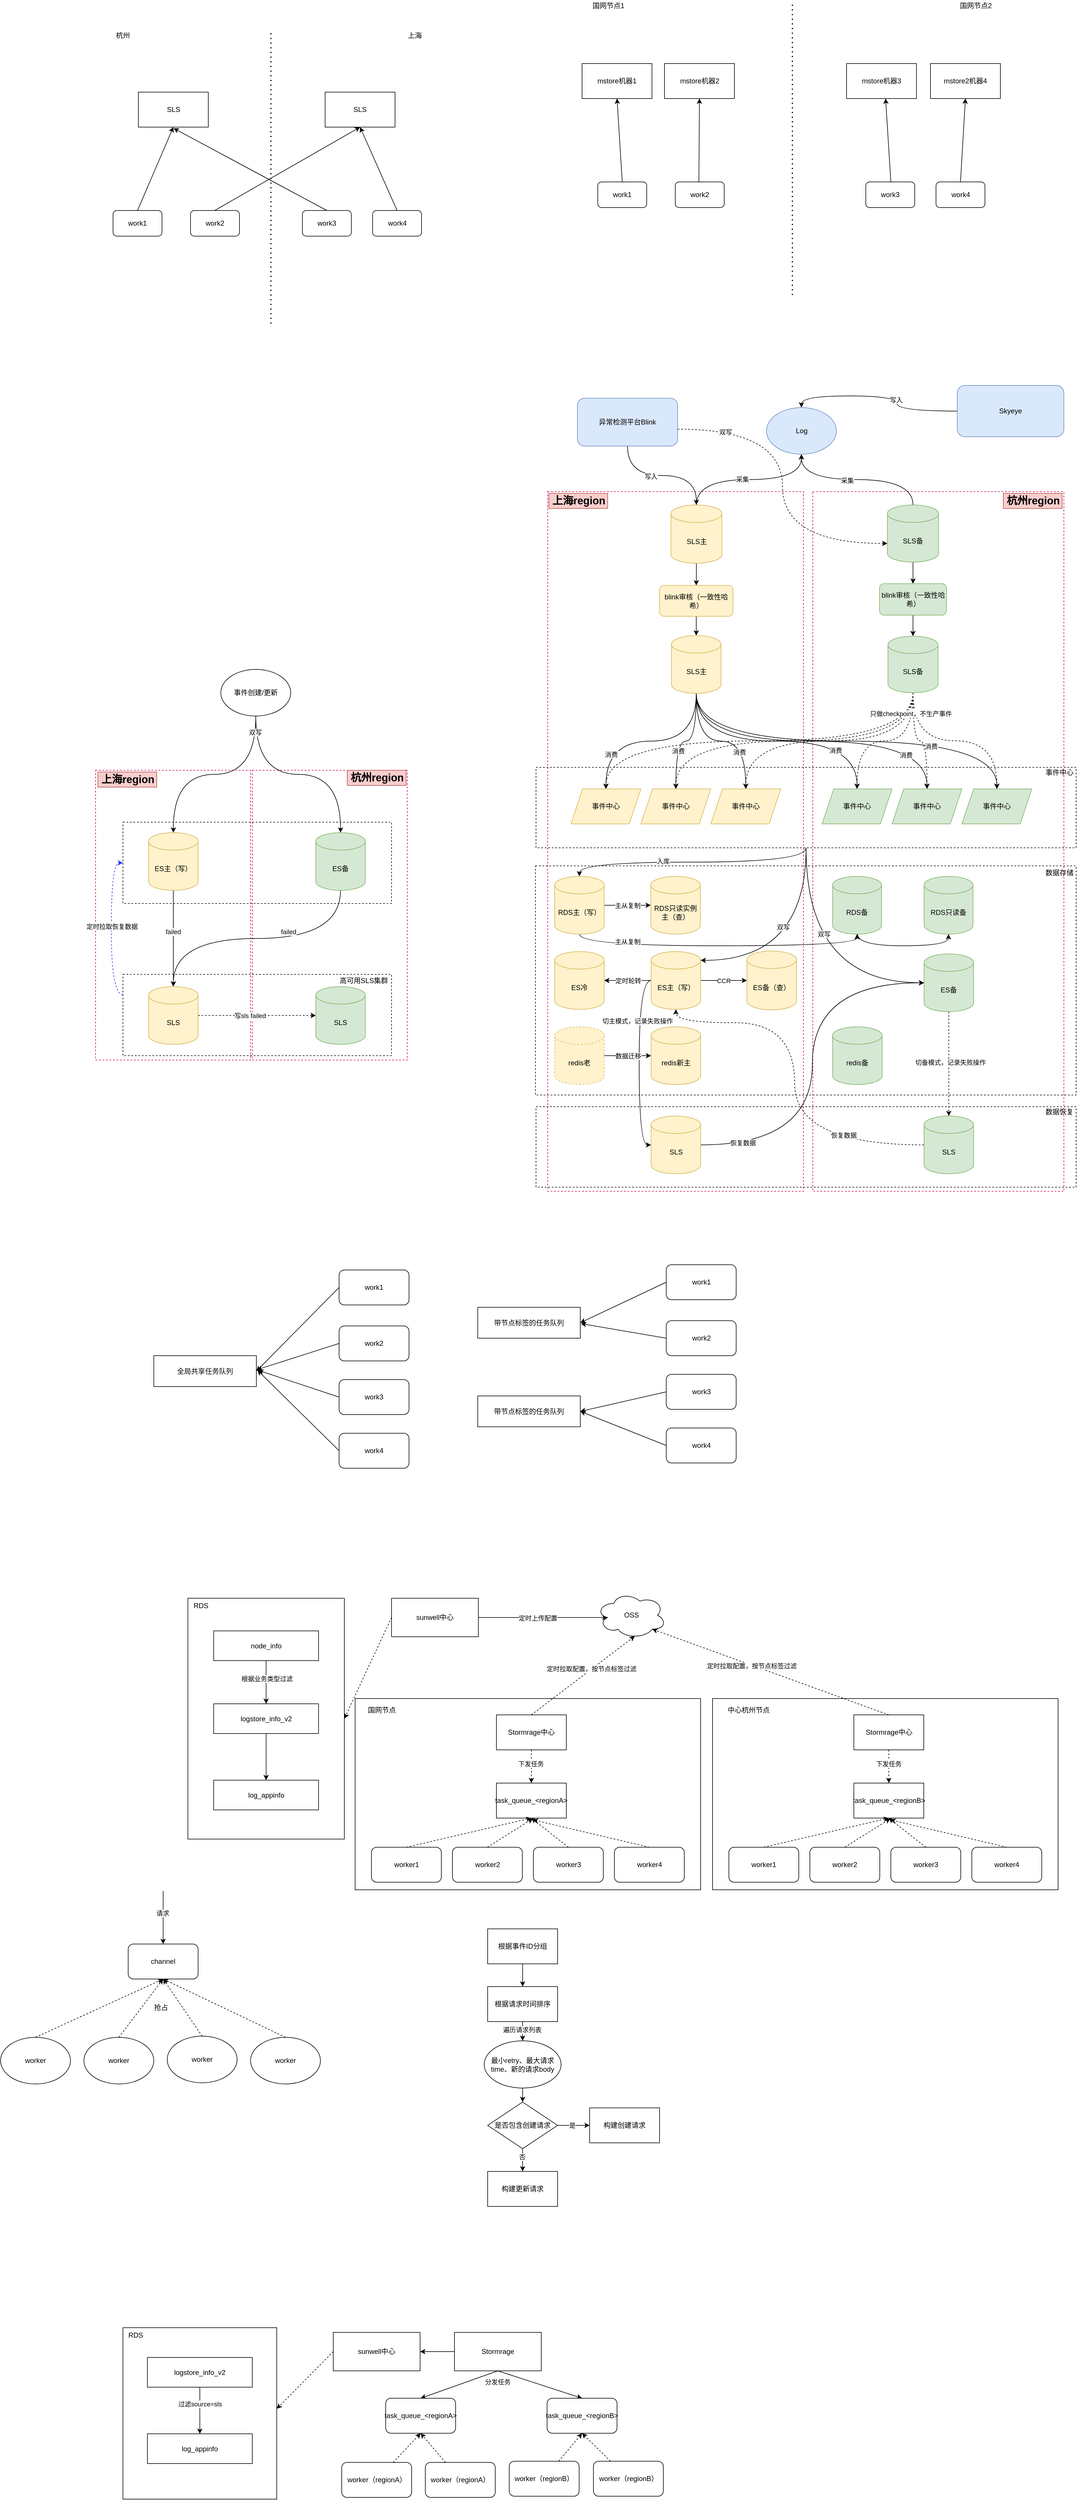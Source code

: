 <mxfile version="14.5.3" type="github">
  <diagram id="YGv4_1RwUOP4VzlCztjI" name="Page-1">
    <mxGraphModel dx="2066" dy="1131" grid="0" gridSize="10" guides="1" tooltips="1" connect="1" arrows="1" fold="1" page="1" pageScale="1" pageWidth="3300" pageHeight="4681" math="0" shadow="0">
      <root>
        <mxCell id="0" />
        <mxCell id="1" parent="0" />
        <mxCell id="f3OV4QADu6NvHDCRGtm4-72" value="" style="rounded=0;whiteSpace=wrap;html=1;" parent="1" vertex="1">
          <mxGeometry x="653.5" y="3028" width="593" height="328" as="geometry" />
        </mxCell>
        <mxCell id="AawuV2IwHnNIyW79Uif3-26" value="" style="rounded=0;whiteSpace=wrap;html=1;fillColor=none;dashed=1;" parent="1" vertex="1">
          <mxGeometry x="255" y="1525" width="461" height="139.5" as="geometry" />
        </mxCell>
        <mxCell id="AawuV2IwHnNIyW79Uif3-20" value="" style="rounded=0;whiteSpace=wrap;html=1;fillColor=none;dashed=1;strokeColor=#CC0066;" parent="1" vertex="1">
          <mxGeometry x="477" y="1436" width="266" height="497" as="geometry" />
        </mxCell>
        <mxCell id="AawuV2IwHnNIyW79Uif3-18" value="" style="rounded=0;whiteSpace=wrap;html=1;fillColor=none;dashed=1;strokeColor=#CC0066;" parent="1" vertex="1">
          <mxGeometry x="208" y="1436" width="266" height="497" as="geometry" />
        </mxCell>
        <mxCell id="uuZJCu9eJbXiHKsUHWhY-94" value="" style="rounded=0;whiteSpace=wrap;html=1;fillColor=none;dashed=1;strokeColor=#CC0066;" parent="1" vertex="1">
          <mxGeometry x="984" y="958" width="439" height="1200" as="geometry" />
        </mxCell>
        <mxCell id="uuZJCu9eJbXiHKsUHWhY-95" value="" style="rounded=0;whiteSpace=wrap;html=1;fillColor=none;dashed=1;" parent="1" vertex="1">
          <mxGeometry x="963" y="1600" width="928" height="393" as="geometry" />
        </mxCell>
        <mxCell id="5HOgn-vB6nHvYB-M6uXb-4" value="" style="rounded=0;whiteSpace=wrap;html=1;fillColor=none;dashed=1;" parent="1" vertex="1">
          <mxGeometry x="964" y="2013" width="927" height="138" as="geometry" />
        </mxCell>
        <mxCell id="uuZJCu9eJbXiHKsUHWhY-93" value="" style="rounded=0;whiteSpace=wrap;html=1;fillColor=none;dashed=1;strokeColor=#CC0066;" parent="1" vertex="1">
          <mxGeometry x="1439" y="958" width="431" height="1200" as="geometry" />
        </mxCell>
        <mxCell id="uuZJCu9eJbXiHKsUHWhY-96" style="edgeStyle=orthogonalEdgeStyle;curved=1;rounded=0;orthogonalLoop=1;jettySize=auto;html=1;exitX=0.5;exitY=0;exitDx=0;exitDy=0;exitPerimeter=0;entryX=0.5;entryY=1;entryDx=0;entryDy=0;" parent="1" source="uuZJCu9eJbXiHKsUHWhY-99" target="uuZJCu9eJbXiHKsUHWhY-110" edge="1">
          <mxGeometry relative="1" as="geometry" />
        </mxCell>
        <mxCell id="uuZJCu9eJbXiHKsUHWhY-97" value="采集" style="edgeLabel;html=1;align=center;verticalAlign=middle;resizable=0;points=[];" parent="uuZJCu9eJbXiHKsUHWhY-96" vertex="1" connectable="0">
          <mxGeometry x="-0.096" y="2" relative="1" as="geometry">
            <mxPoint x="1" y="1" as="offset" />
          </mxGeometry>
        </mxCell>
        <mxCell id="uuZJCu9eJbXiHKsUHWhY-98" style="edgeStyle=orthogonalEdgeStyle;curved=1;rounded=0;orthogonalLoop=1;jettySize=auto;html=1;entryX=0.5;entryY=0;entryDx=0;entryDy=0;" parent="1" source="uuZJCu9eJbXiHKsUHWhY-99" target="uuZJCu9eJbXiHKsUHWhY-112" edge="1">
          <mxGeometry relative="1" as="geometry" />
        </mxCell>
        <mxCell id="uuZJCu9eJbXiHKsUHWhY-99" value="SLS主" style="shape=cylinder3;whiteSpace=wrap;html=1;boundedLbl=1;backgroundOutline=1;size=15;fillColor=#fff2cc;strokeColor=#d6b656;" parent="1" vertex="1">
          <mxGeometry x="1195.5" y="981" width="87.5" height="100" as="geometry" />
        </mxCell>
        <mxCell id="uuZJCu9eJbXiHKsUHWhY-100" style="edgeStyle=orthogonalEdgeStyle;curved=1;rounded=0;orthogonalLoop=1;jettySize=auto;html=1;entryX=0.5;entryY=1;entryDx=0;entryDy=0;exitX=0.5;exitY=0;exitDx=0;exitDy=0;exitPerimeter=0;" parent="1" source="uuZJCu9eJbXiHKsUHWhY-103" target="uuZJCu9eJbXiHKsUHWhY-110" edge="1">
          <mxGeometry relative="1" as="geometry" />
        </mxCell>
        <mxCell id="uuZJCu9eJbXiHKsUHWhY-101" value="采集" style="edgeLabel;html=1;align=center;verticalAlign=middle;resizable=0;points=[];" parent="uuZJCu9eJbXiHKsUHWhY-100" vertex="1" connectable="0">
          <mxGeometry x="0.13" y="1" relative="1" as="geometry">
            <mxPoint x="1" as="offset" />
          </mxGeometry>
        </mxCell>
        <mxCell id="uuZJCu9eJbXiHKsUHWhY-102" style="edgeStyle=orthogonalEdgeStyle;curved=1;rounded=0;orthogonalLoop=1;jettySize=auto;html=1;entryX=0.5;entryY=0;entryDx=0;entryDy=0;" parent="1" source="uuZJCu9eJbXiHKsUHWhY-103" target="uuZJCu9eJbXiHKsUHWhY-114" edge="1">
          <mxGeometry relative="1" as="geometry" />
        </mxCell>
        <mxCell id="uuZJCu9eJbXiHKsUHWhY-103" value="SLS备" style="shape=cylinder3;whiteSpace=wrap;html=1;boundedLbl=1;backgroundOutline=1;size=15;fillColor=#d5e8d4;strokeColor=#82b366;" parent="1" vertex="1">
          <mxGeometry x="1567" y="981" width="88" height="98" as="geometry" />
        </mxCell>
        <mxCell id="uuZJCu9eJbXiHKsUHWhY-104" style="edgeStyle=orthogonalEdgeStyle;curved=1;rounded=0;orthogonalLoop=1;jettySize=auto;html=1;entryX=0.5;entryY=0;entryDx=0;entryDy=0;entryPerimeter=0;exitX=0.5;exitY=1;exitDx=0;exitDy=0;" parent="1" source="uuZJCu9eJbXiHKsUHWhY-106" target="uuZJCu9eJbXiHKsUHWhY-99" edge="1">
          <mxGeometry relative="1" as="geometry">
            <mxPoint x="1185" y="980" as="targetPoint" />
          </mxGeometry>
        </mxCell>
        <mxCell id="uuZJCu9eJbXiHKsUHWhY-105" value="写入" style="edgeLabel;html=1;align=center;verticalAlign=middle;resizable=0;points=[];" parent="uuZJCu9eJbXiHKsUHWhY-104" vertex="1" connectable="0">
          <mxGeometry x="-0.177" y="-1" relative="1" as="geometry">
            <mxPoint as="offset" />
          </mxGeometry>
        </mxCell>
        <mxCell id="5HOgn-vB6nHvYB-M6uXb-30" style="edgeStyle=orthogonalEdgeStyle;curved=1;rounded=0;orthogonalLoop=1;jettySize=auto;html=1;entryX=0;entryY=0;entryDx=0;entryDy=66;entryPerimeter=0;dashed=1;" parent="1" source="uuZJCu9eJbXiHKsUHWhY-106" target="uuZJCu9eJbXiHKsUHWhY-103" edge="1">
          <mxGeometry relative="1" as="geometry">
            <Array as="points">
              <mxPoint x="1387" y="851" />
              <mxPoint x="1387" y="1047" />
            </Array>
          </mxGeometry>
        </mxCell>
        <mxCell id="5HOgn-vB6nHvYB-M6uXb-31" value="双写" style="edgeLabel;html=1;align=center;verticalAlign=middle;resizable=0;points=[];" parent="5HOgn-vB6nHvYB-M6uXb-30" vertex="1" connectable="0">
          <mxGeometry x="-0.705" y="-5" relative="1" as="geometry">
            <mxPoint as="offset" />
          </mxGeometry>
        </mxCell>
        <mxCell id="uuZJCu9eJbXiHKsUHWhY-106" value="异常检测平台Blink" style="rounded=1;whiteSpace=wrap;html=1;fillColor=#dae8fc;strokeColor=#6c8ebf;" parent="1" vertex="1">
          <mxGeometry x="1035" y="798" width="172" height="82" as="geometry" />
        </mxCell>
        <mxCell id="uuZJCu9eJbXiHKsUHWhY-107" style="edgeStyle=orthogonalEdgeStyle;curved=1;rounded=0;orthogonalLoop=1;jettySize=auto;html=1;entryX=0.5;entryY=0;entryDx=0;entryDy=0;" parent="1" source="uuZJCu9eJbXiHKsUHWhY-109" target="uuZJCu9eJbXiHKsUHWhY-110" edge="1">
          <mxGeometry relative="1" as="geometry" />
        </mxCell>
        <mxCell id="uuZJCu9eJbXiHKsUHWhY-108" value="写入" style="edgeLabel;html=1;align=center;verticalAlign=middle;resizable=0;points=[];" parent="uuZJCu9eJbXiHKsUHWhY-107" vertex="1" connectable="0">
          <mxGeometry x="-0.216" y="2" relative="1" as="geometry">
            <mxPoint as="offset" />
          </mxGeometry>
        </mxCell>
        <mxCell id="uuZJCu9eJbXiHKsUHWhY-109" value="Skyeye" style="rounded=1;whiteSpace=wrap;html=1;fillColor=#dae8fc;strokeColor=#6c8ebf;" parent="1" vertex="1">
          <mxGeometry x="1687" y="776" width="183" height="88" as="geometry" />
        </mxCell>
        <mxCell id="uuZJCu9eJbXiHKsUHWhY-110" value="Log" style="ellipse;whiteSpace=wrap;html=1;fillColor=#dae8fc;strokeColor=#6c8ebf;" parent="1" vertex="1">
          <mxGeometry x="1359.5" y="814" width="120" height="80" as="geometry" />
        </mxCell>
        <mxCell id="uuZJCu9eJbXiHKsUHWhY-111" style="edgeStyle=orthogonalEdgeStyle;curved=1;rounded=0;orthogonalLoop=1;jettySize=auto;html=1;entryX=0.5;entryY=0;entryDx=0;entryDy=0;entryPerimeter=0;" parent="1" source="uuZJCu9eJbXiHKsUHWhY-112" target="uuZJCu9eJbXiHKsUHWhY-127" edge="1">
          <mxGeometry relative="1" as="geometry" />
        </mxCell>
        <mxCell id="uuZJCu9eJbXiHKsUHWhY-112" value="blink审核（一致性哈希）" style="rounded=1;whiteSpace=wrap;html=1;fillColor=#fff2cc;strokeColor=#d6b656;" parent="1" vertex="1">
          <mxGeometry x="1176" y="1119" width="126" height="53" as="geometry" />
        </mxCell>
        <mxCell id="uuZJCu9eJbXiHKsUHWhY-113" style="edgeStyle=orthogonalEdgeStyle;curved=1;rounded=0;orthogonalLoop=1;jettySize=auto;html=1;entryX=0.5;entryY=0;entryDx=0;entryDy=0;entryPerimeter=0;" parent="1" source="uuZJCu9eJbXiHKsUHWhY-114" target="uuZJCu9eJbXiHKsUHWhY-135" edge="1">
          <mxGeometry relative="1" as="geometry" />
        </mxCell>
        <mxCell id="uuZJCu9eJbXiHKsUHWhY-114" value="blink审核（一致性哈希）" style="rounded=1;whiteSpace=wrap;html=1;fillColor=#d5e8d4;strokeColor=#82b366;" parent="1" vertex="1">
          <mxGeometry x="1553.5" y="1116" width="115" height="54" as="geometry" />
        </mxCell>
        <mxCell id="uuZJCu9eJbXiHKsUHWhY-115" style="edgeStyle=orthogonalEdgeStyle;curved=1;rounded=0;orthogonalLoop=1;jettySize=auto;html=1;entryX=0.5;entryY=0;entryDx=0;entryDy=0;exitX=0.5;exitY=1;exitDx=0;exitDy=0;exitPerimeter=0;" parent="1" source="uuZJCu9eJbXiHKsUHWhY-127" target="uuZJCu9eJbXiHKsUHWhY-136" edge="1">
          <mxGeometry relative="1" as="geometry" />
        </mxCell>
        <mxCell id="uuZJCu9eJbXiHKsUHWhY-116" value="消费&amp;nbsp; &amp;nbsp; &amp;nbsp;&amp;nbsp;" style="edgeLabel;html=1;align=center;verticalAlign=middle;resizable=0;points=[];" parent="uuZJCu9eJbXiHKsUHWhY-115" vertex="1" connectable="0">
          <mxGeometry x="0.629" y="18" relative="1" as="geometry">
            <mxPoint as="offset" />
          </mxGeometry>
        </mxCell>
        <mxCell id="uuZJCu9eJbXiHKsUHWhY-117" style="edgeStyle=orthogonalEdgeStyle;curved=1;rounded=0;orthogonalLoop=1;jettySize=auto;html=1;" parent="1" source="uuZJCu9eJbXiHKsUHWhY-127" target="uuZJCu9eJbXiHKsUHWhY-137" edge="1">
          <mxGeometry relative="1" as="geometry" />
        </mxCell>
        <mxCell id="uuZJCu9eJbXiHKsUHWhY-118" value="消费" style="edgeLabel;html=1;align=center;verticalAlign=middle;resizable=0;points=[];" parent="uuZJCu9eJbXiHKsUHWhY-117" vertex="1" connectable="0">
          <mxGeometry x="0.348" y="4" relative="1" as="geometry">
            <mxPoint as="offset" />
          </mxGeometry>
        </mxCell>
        <mxCell id="uuZJCu9eJbXiHKsUHWhY-119" style="edgeStyle=orthogonalEdgeStyle;curved=1;rounded=0;orthogonalLoop=1;jettySize=auto;html=1;entryX=0.5;entryY=0;entryDx=0;entryDy=0;" parent="1" source="uuZJCu9eJbXiHKsUHWhY-127" target="uuZJCu9eJbXiHKsUHWhY-138" edge="1">
          <mxGeometry relative="1" as="geometry" />
        </mxCell>
        <mxCell id="uuZJCu9eJbXiHKsUHWhY-120" value="消费" style="edgeLabel;html=1;align=center;verticalAlign=middle;resizable=0;points=[];" parent="uuZJCu9eJbXiHKsUHWhY-119" vertex="1" connectable="0">
          <mxGeometry x="0.494" y="-11" relative="1" as="geometry">
            <mxPoint as="offset" />
          </mxGeometry>
        </mxCell>
        <mxCell id="uuZJCu9eJbXiHKsUHWhY-121" style="edgeStyle=orthogonalEdgeStyle;curved=1;rounded=0;orthogonalLoop=1;jettySize=auto;html=1;entryX=0.5;entryY=0;entryDx=0;entryDy=0;exitX=0.5;exitY=1;exitDx=0;exitDy=0;exitPerimeter=0;" parent="1" source="uuZJCu9eJbXiHKsUHWhY-127" target="uuZJCu9eJbXiHKsUHWhY-139" edge="1">
          <mxGeometry relative="1" as="geometry" />
        </mxCell>
        <mxCell id="uuZJCu9eJbXiHKsUHWhY-122" value="消费" style="edgeLabel;html=1;align=center;verticalAlign=middle;resizable=0;points=[];" parent="uuZJCu9eJbXiHKsUHWhY-121" vertex="1" connectable="0">
          <mxGeometry x="0.458" y="-16" relative="1" as="geometry">
            <mxPoint as="offset" />
          </mxGeometry>
        </mxCell>
        <mxCell id="uuZJCu9eJbXiHKsUHWhY-123" style="edgeStyle=orthogonalEdgeStyle;curved=1;rounded=0;orthogonalLoop=1;jettySize=auto;html=1;exitX=0.5;exitY=1;exitDx=0;exitDy=0;exitPerimeter=0;" parent="1" source="uuZJCu9eJbXiHKsUHWhY-127" target="uuZJCu9eJbXiHKsUHWhY-140" edge="1">
          <mxGeometry relative="1" as="geometry" />
        </mxCell>
        <mxCell id="uuZJCu9eJbXiHKsUHWhY-124" value="消费" style="edgeLabel;html=1;align=center;verticalAlign=middle;resizable=0;points=[];" parent="uuZJCu9eJbXiHKsUHWhY-123" vertex="1" connectable="0">
          <mxGeometry x="0.577" y="-24" relative="1" as="geometry">
            <mxPoint as="offset" />
          </mxGeometry>
        </mxCell>
        <mxCell id="uuZJCu9eJbXiHKsUHWhY-125" style="edgeStyle=orthogonalEdgeStyle;curved=1;rounded=0;orthogonalLoop=1;jettySize=auto;html=1;exitX=0.5;exitY=1;exitDx=0;exitDy=0;exitPerimeter=0;" parent="1" source="uuZJCu9eJbXiHKsUHWhY-127" target="uuZJCu9eJbXiHKsUHWhY-141" edge="1">
          <mxGeometry relative="1" as="geometry" />
        </mxCell>
        <mxCell id="uuZJCu9eJbXiHKsUHWhY-126" value="消费" style="edgeLabel;html=1;align=center;verticalAlign=middle;resizable=0;points=[];" parent="uuZJCu9eJbXiHKsUHWhY-125" vertex="1" connectable="0">
          <mxGeometry x="0.425" y="-9" relative="1" as="geometry">
            <mxPoint as="offset" />
          </mxGeometry>
        </mxCell>
        <mxCell id="uuZJCu9eJbXiHKsUHWhY-127" value="SLS主" style="shape=cylinder3;whiteSpace=wrap;html=1;boundedLbl=1;backgroundOutline=1;size=15;fillColor=#fff2cc;strokeColor=#d6b656;" parent="1" vertex="1">
          <mxGeometry x="1196.5" y="1205" width="85" height="99" as="geometry" />
        </mxCell>
        <mxCell id="uuZJCu9eJbXiHKsUHWhY-128" style="edgeStyle=orthogonalEdgeStyle;curved=1;rounded=0;orthogonalLoop=1;jettySize=auto;html=1;exitX=0.5;exitY=1;exitDx=0;exitDy=0;exitPerimeter=0;dashed=1;" parent="1" source="uuZJCu9eJbXiHKsUHWhY-135" target="uuZJCu9eJbXiHKsUHWhY-136" edge="1">
          <mxGeometry relative="1" as="geometry" />
        </mxCell>
        <mxCell id="uuZJCu9eJbXiHKsUHWhY-129" style="edgeStyle=orthogonalEdgeStyle;curved=1;rounded=0;orthogonalLoop=1;jettySize=auto;html=1;entryX=0.5;entryY=0;entryDx=0;entryDy=0;dashed=1;strokeWidth=1;exitX=0.5;exitY=1;exitDx=0;exitDy=0;exitPerimeter=0;" parent="1" source="uuZJCu9eJbXiHKsUHWhY-135" target="uuZJCu9eJbXiHKsUHWhY-137" edge="1">
          <mxGeometry relative="1" as="geometry" />
        </mxCell>
        <mxCell id="uuZJCu9eJbXiHKsUHWhY-130" style="edgeStyle=orthogonalEdgeStyle;curved=1;rounded=0;orthogonalLoop=1;jettySize=auto;html=1;entryX=0.5;entryY=0;entryDx=0;entryDy=0;dashed=1;strokeWidth=1;exitX=0.5;exitY=1;exitDx=0;exitDy=0;exitPerimeter=0;" parent="1" source="uuZJCu9eJbXiHKsUHWhY-135" target="uuZJCu9eJbXiHKsUHWhY-138" edge="1">
          <mxGeometry relative="1" as="geometry" />
        </mxCell>
        <mxCell id="uuZJCu9eJbXiHKsUHWhY-131" style="edgeStyle=orthogonalEdgeStyle;curved=1;rounded=0;orthogonalLoop=1;jettySize=auto;html=1;entryX=0.5;entryY=0;entryDx=0;entryDy=0;dashed=1;strokeWidth=1;" parent="1" source="uuZJCu9eJbXiHKsUHWhY-135" target="uuZJCu9eJbXiHKsUHWhY-139" edge="1">
          <mxGeometry relative="1" as="geometry" />
        </mxCell>
        <mxCell id="uuZJCu9eJbXiHKsUHWhY-132" style="edgeStyle=orthogonalEdgeStyle;curved=1;rounded=0;orthogonalLoop=1;jettySize=auto;html=1;entryX=0.5;entryY=0;entryDx=0;entryDy=0;dashed=1;strokeWidth=1;" parent="1" source="uuZJCu9eJbXiHKsUHWhY-135" target="uuZJCu9eJbXiHKsUHWhY-140" edge="1">
          <mxGeometry relative="1" as="geometry" />
        </mxCell>
        <mxCell id="uuZJCu9eJbXiHKsUHWhY-133" style="edgeStyle=orthogonalEdgeStyle;curved=1;rounded=0;orthogonalLoop=1;jettySize=auto;html=1;dashed=1;strokeWidth=1;exitX=0.5;exitY=1;exitDx=0;exitDy=0;exitPerimeter=0;" parent="1" source="uuZJCu9eJbXiHKsUHWhY-135" target="uuZJCu9eJbXiHKsUHWhY-141" edge="1">
          <mxGeometry relative="1" as="geometry" />
        </mxCell>
        <mxCell id="uuZJCu9eJbXiHKsUHWhY-134" value="只做checkpoint，不生产事件" style="edgeLabel;html=1;align=center;verticalAlign=middle;resizable=0;points=[];" parent="uuZJCu9eJbXiHKsUHWhY-133" vertex="1" connectable="0">
          <mxGeometry x="-0.77" y="5" relative="1" as="geometry">
            <mxPoint x="-9" as="offset" />
          </mxGeometry>
        </mxCell>
        <mxCell id="uuZJCu9eJbXiHKsUHWhY-135" value="SLS备" style="shape=cylinder3;whiteSpace=wrap;html=1;boundedLbl=1;backgroundOutline=1;size=15;fillColor=#d5e8d4;strokeColor=#82b366;" parent="1" vertex="1">
          <mxGeometry x="1568" y="1206" width="86" height="97" as="geometry" />
        </mxCell>
        <mxCell id="uuZJCu9eJbXiHKsUHWhY-136" value="事件中心" style="shape=parallelogram;perimeter=parallelogramPerimeter;whiteSpace=wrap;html=1;fixedSize=1;fillColor=#fff2cc;strokeColor=#d6b656;" parent="1" vertex="1">
          <mxGeometry x="1024" y="1468" width="120" height="60" as="geometry" />
        </mxCell>
        <mxCell id="uuZJCu9eJbXiHKsUHWhY-137" value="事件中心" style="shape=parallelogram;perimeter=parallelogramPerimeter;whiteSpace=wrap;html=1;fixedSize=1;fillColor=#fff2cc;strokeColor=#d6b656;" parent="1" vertex="1">
          <mxGeometry x="1144" y="1468" width="120" height="60" as="geometry" />
        </mxCell>
        <mxCell id="uuZJCu9eJbXiHKsUHWhY-138" value="事件中心" style="shape=parallelogram;perimeter=parallelogramPerimeter;whiteSpace=wrap;html=1;fixedSize=1;fillColor=#fff2cc;strokeColor=#d6b656;" parent="1" vertex="1">
          <mxGeometry x="1264" y="1468" width="120" height="60" as="geometry" />
        </mxCell>
        <mxCell id="uuZJCu9eJbXiHKsUHWhY-139" value="事件中心" style="shape=parallelogram;perimeter=parallelogramPerimeter;whiteSpace=wrap;html=1;fixedSize=1;fillColor=#d5e8d4;strokeColor=#82b366;" parent="1" vertex="1">
          <mxGeometry x="1455" y="1468" width="120" height="60" as="geometry" />
        </mxCell>
        <mxCell id="uuZJCu9eJbXiHKsUHWhY-140" value="事件中心" style="shape=parallelogram;perimeter=parallelogramPerimeter;whiteSpace=wrap;html=1;fixedSize=1;fillColor=#d5e8d4;strokeColor=#82b366;" parent="1" vertex="1">
          <mxGeometry x="1575" y="1468" width="120" height="60" as="geometry" />
        </mxCell>
        <mxCell id="uuZJCu9eJbXiHKsUHWhY-141" value="事件中心" style="shape=parallelogram;perimeter=parallelogramPerimeter;whiteSpace=wrap;html=1;fixedSize=1;fillColor=#d5e8d4;strokeColor=#82b366;" parent="1" vertex="1">
          <mxGeometry x="1695" y="1468" width="120" height="60" as="geometry" />
        </mxCell>
        <mxCell id="uuZJCu9eJbXiHKsUHWhY-142" value="主从复制" style="edgeStyle=orthogonalEdgeStyle;curved=1;rounded=0;orthogonalLoop=1;jettySize=auto;html=1;strokeWidth=1;" parent="1" source="uuZJCu9eJbXiHKsUHWhY-148" target="uuZJCu9eJbXiHKsUHWhY-151" edge="1">
          <mxGeometry relative="1" as="geometry" />
        </mxCell>
        <mxCell id="5HOgn-vB6nHvYB-M6uXb-21" style="edgeStyle=orthogonalEdgeStyle;curved=1;rounded=0;orthogonalLoop=1;jettySize=auto;html=1;entryX=0.5;entryY=1;entryDx=0;entryDy=0;entryPerimeter=0;" parent="1" target="uuZJCu9eJbXiHKsUHWhY-181" edge="1">
          <mxGeometry relative="1" as="geometry">
            <mxPoint x="1516" y="1717" as="sourcePoint" />
            <Array as="points">
              <mxPoint x="1516" y="1737" />
              <mxPoint x="1672" y="1737" />
            </Array>
          </mxGeometry>
        </mxCell>
        <mxCell id="uuZJCu9eJbXiHKsUHWhY-149" value="RDS备" style="shape=cylinder3;whiteSpace=wrap;html=1;boundedLbl=1;backgroundOutline=1;size=15;fillColor=#d5e8d4;strokeColor=#82b366;" parent="1" vertex="1">
          <mxGeometry x="1473" y="1618" width="84" height="99" as="geometry" />
        </mxCell>
        <mxCell id="uuZJCu9eJbXiHKsUHWhY-151" value="RDS只读实例主（查）" style="shape=cylinder3;whiteSpace=wrap;html=1;boundedLbl=1;backgroundOutline=1;size=15;fillColor=#fff2cc;strokeColor=#d6b656;" parent="1" vertex="1">
          <mxGeometry x="1161" y="1618" width="85" height="99" as="geometry" />
        </mxCell>
        <mxCell id="uuZJCu9eJbXiHKsUHWhY-156" style="edgeStyle=orthogonalEdgeStyle;curved=1;rounded=0;orthogonalLoop=1;jettySize=auto;html=1;strokeWidth=1;" parent="1" source="uuZJCu9eJbXiHKsUHWhY-158" target="uuZJCu9eJbXiHKsUHWhY-148" edge="1">
          <mxGeometry relative="1" as="geometry" />
        </mxCell>
        <mxCell id="uuZJCu9eJbXiHKsUHWhY-157" value="入库" style="edgeLabel;html=1;align=center;verticalAlign=middle;resizable=0;points=[];" parent="uuZJCu9eJbXiHKsUHWhY-156" vertex="1" connectable="0">
          <mxGeometry x="0.237" y="-2" relative="1" as="geometry">
            <mxPoint x="1" as="offset" />
          </mxGeometry>
        </mxCell>
        <mxCell id="5HOgn-vB6nHvYB-M6uXb-11" style="edgeStyle=orthogonalEdgeStyle;curved=1;rounded=0;orthogonalLoop=1;jettySize=auto;html=1;entryX=0;entryY=0.5;entryDx=0;entryDy=0;entryPerimeter=0;" parent="1" source="uuZJCu9eJbXiHKsUHWhY-158" target="uuZJCu9eJbXiHKsUHWhY-170" edge="1">
          <mxGeometry relative="1" as="geometry" />
        </mxCell>
        <mxCell id="5HOgn-vB6nHvYB-M6uXb-16" value="双写" style="edgeLabel;html=1;align=center;verticalAlign=middle;resizable=0;points=[];" parent="5HOgn-vB6nHvYB-M6uXb-11" vertex="1" connectable="0">
          <mxGeometry x="-0.317" y="30" relative="1" as="geometry">
            <mxPoint as="offset" />
          </mxGeometry>
        </mxCell>
        <mxCell id="5HOgn-vB6nHvYB-M6uXb-13" style="edgeStyle=orthogonalEdgeStyle;curved=1;rounded=0;orthogonalLoop=1;jettySize=auto;html=1;entryX=1;entryY=0;entryDx=0;entryDy=15;entryPerimeter=0;" parent="1" source="uuZJCu9eJbXiHKsUHWhY-158" target="uuZJCu9eJbXiHKsUHWhY-164" edge="1">
          <mxGeometry relative="1" as="geometry" />
        </mxCell>
        <mxCell id="5HOgn-vB6nHvYB-M6uXb-15" value="双写" style="edgeLabel;html=1;align=center;verticalAlign=middle;resizable=0;points=[];" parent="5HOgn-vB6nHvYB-M6uXb-13" vertex="1" connectable="0">
          <mxGeometry x="-0.704" y="-1" relative="1" as="geometry">
            <mxPoint x="-38.47" y="80.71" as="offset" />
          </mxGeometry>
        </mxCell>
        <mxCell id="uuZJCu9eJbXiHKsUHWhY-158" value="" style="rounded=0;whiteSpace=wrap;html=1;fillColor=none;dashed=1;" parent="1" vertex="1">
          <mxGeometry x="964" y="1431" width="927" height="138" as="geometry" />
        </mxCell>
        <mxCell id="uuZJCu9eJbXiHKsUHWhY-159" value="事件中心" style="text;html=1;align=center;verticalAlign=middle;resizable=0;points=[];autosize=1;" parent="1" vertex="1">
          <mxGeometry x="1833" y="1431" width="58" height="18" as="geometry" />
        </mxCell>
        <mxCell id="uuZJCu9eJbXiHKsUHWhY-161" style="edgeStyle=orthogonalEdgeStyle;curved=1;rounded=0;orthogonalLoop=1;jettySize=auto;html=1;entryX=0;entryY=0.5;entryDx=0;entryDy=0;entryPerimeter=0;strokeWidth=1;" parent="1" source="uuZJCu9eJbXiHKsUHWhY-164" target="uuZJCu9eJbXiHKsUHWhY-165" edge="1">
          <mxGeometry relative="1" as="geometry" />
        </mxCell>
        <mxCell id="uuZJCu9eJbXiHKsUHWhY-162" value="CCR" style="edgeLabel;html=1;align=center;verticalAlign=middle;resizable=0;points=[];" parent="uuZJCu9eJbXiHKsUHWhY-161" vertex="1" connectable="0">
          <mxGeometry x="-0.186" relative="1" as="geometry">
            <mxPoint x="6.56" as="offset" />
          </mxGeometry>
        </mxCell>
        <mxCell id="uuZJCu9eJbXiHKsUHWhY-163" style="edgeStyle=orthogonalEdgeStyle;curved=1;rounded=0;orthogonalLoop=1;jettySize=auto;html=1;strokeWidth=1;" parent="1" source="uuZJCu9eJbXiHKsUHWhY-164" target="uuZJCu9eJbXiHKsUHWhY-167" edge="1">
          <mxGeometry relative="1" as="geometry" />
        </mxCell>
        <mxCell id="5HOgn-vB6nHvYB-M6uXb-6" value="定时轮转" style="edgeLabel;html=1;align=center;verticalAlign=middle;resizable=0;points=[];" parent="uuZJCu9eJbXiHKsUHWhY-163" vertex="1" connectable="0">
          <mxGeometry x="-0.017" y="1" relative="1" as="geometry">
            <mxPoint y="-1" as="offset" />
          </mxGeometry>
        </mxCell>
        <mxCell id="5HOgn-vB6nHvYB-M6uXb-24" style="edgeStyle=orthogonalEdgeStyle;curved=1;rounded=0;orthogonalLoop=1;jettySize=auto;html=1;entryX=0;entryY=0.5;entryDx=0;entryDy=0;entryPerimeter=0;" parent="1" source="uuZJCu9eJbXiHKsUHWhY-164" target="5HOgn-vB6nHvYB-M6uXb-23" edge="1">
          <mxGeometry relative="1" as="geometry">
            <Array as="points">
              <mxPoint x="1141" y="1797" />
              <mxPoint x="1141" y="2079" />
            </Array>
          </mxGeometry>
        </mxCell>
        <mxCell id="5HOgn-vB6nHvYB-M6uXb-25" value="切主模式，记录失败操作" style="edgeLabel;html=1;align=center;verticalAlign=middle;resizable=0;points=[];" parent="5HOgn-vB6nHvYB-M6uXb-24" vertex="1" connectable="0">
          <mxGeometry x="-0.483" y="2" relative="1" as="geometry">
            <mxPoint x="-5" y="6" as="offset" />
          </mxGeometry>
        </mxCell>
        <mxCell id="uuZJCu9eJbXiHKsUHWhY-164" value="ES主（写）" style="shape=cylinder3;whiteSpace=wrap;html=1;boundedLbl=1;backgroundOutline=1;size=15;fillColor=#fff2cc;strokeColor=#d6b656;" parent="1" vertex="1">
          <mxGeometry x="1161.5" y="1747" width="85" height="99" as="geometry" />
        </mxCell>
        <mxCell id="uuZJCu9eJbXiHKsUHWhY-165" value="ES备（查）" style="shape=cylinder3;whiteSpace=wrap;html=1;boundedLbl=1;backgroundOutline=1;size=15;fillColor=#fff2cc;strokeColor=#d6b656;" parent="1" vertex="1">
          <mxGeometry x="1326" y="1746" width="85" height="101" as="geometry" />
        </mxCell>
        <mxCell id="uuZJCu9eJbXiHKsUHWhY-166" value="数据存储" style="text;html=1;align=center;verticalAlign=middle;resizable=0;points=[];autosize=1;" parent="1" vertex="1">
          <mxGeometry x="1833" y="1603" width="58" height="18" as="geometry" />
        </mxCell>
        <mxCell id="uuZJCu9eJbXiHKsUHWhY-167" value="ES冷" style="shape=cylinder3;whiteSpace=wrap;html=1;boundedLbl=1;backgroundOutline=1;size=15;fillColor=#fff2cc;strokeColor=#d6b656;" parent="1" vertex="1">
          <mxGeometry x="996" y="1747" width="85" height="99" as="geometry" />
        </mxCell>
        <mxCell id="uuZJCu9eJbXiHKsUHWhY-168" style="edgeStyle=orthogonalEdgeStyle;rounded=0;orthogonalLoop=1;jettySize=auto;html=1;curved=1;dashed=1;exitX=0.5;exitY=1;exitDx=0;exitDy=0;exitPerimeter=0;" parent="1" source="uuZJCu9eJbXiHKsUHWhY-170" target="uuZJCu9eJbXiHKsUHWhY-184" edge="1">
          <mxGeometry relative="1" as="geometry" />
        </mxCell>
        <mxCell id="uuZJCu9eJbXiHKsUHWhY-169" value="切备模式，记录失败操作" style="edgeLabel;html=1;align=center;verticalAlign=middle;resizable=0;points=[];" parent="uuZJCu9eJbXiHKsUHWhY-168" vertex="1" connectable="0">
          <mxGeometry x="-0.031" y="2" relative="1" as="geometry">
            <mxPoint as="offset" />
          </mxGeometry>
        </mxCell>
        <mxCell id="uuZJCu9eJbXiHKsUHWhY-170" value="ES备" style="shape=cylinder3;whiteSpace=wrap;html=1;boundedLbl=1;backgroundOutline=1;size=15;fillColor=#d5e8d4;strokeColor=#82b366;" parent="1" vertex="1">
          <mxGeometry x="1630" y="1751" width="85" height="99" as="geometry" />
        </mxCell>
        <mxCell id="uuZJCu9eJbXiHKsUHWhY-171" value="上海region" style="text;html=1;align=center;verticalAlign=middle;resizable=0;points=[];autosize=1;fillColor=#f8cecc;strokeColor=#b85450;fontStyle=1;fontSize=18;" parent="1" vertex="1">
          <mxGeometry x="986" y="961" width="101" height="26" as="geometry" />
        </mxCell>
        <mxCell id="uuZJCu9eJbXiHKsUHWhY-172" value="杭州region" style="text;html=1;align=center;verticalAlign=middle;resizable=0;points=[];autosize=1;fillColor=#f8cecc;strokeColor=#b85450;fontStyle=1;fontSize=18;" parent="1" vertex="1">
          <mxGeometry x="1766" y="961" width="101" height="26" as="geometry" />
        </mxCell>
        <mxCell id="5HOgn-vB6nHvYB-M6uXb-18" value="数据迁移" style="edgeStyle=orthogonalEdgeStyle;curved=1;rounded=0;orthogonalLoop=1;jettySize=auto;html=1;entryX=0;entryY=0.5;entryDx=0;entryDy=0;entryPerimeter=0;" parent="1" source="uuZJCu9eJbXiHKsUHWhY-173" target="uuZJCu9eJbXiHKsUHWhY-175" edge="1">
          <mxGeometry relative="1" as="geometry" />
        </mxCell>
        <mxCell id="uuZJCu9eJbXiHKsUHWhY-173" value="redis老" style="shape=cylinder3;whiteSpace=wrap;html=1;boundedLbl=1;backgroundOutline=1;size=15;fillColor=#fff2cc;strokeColor=#d6b656;dashed=1;" parent="1" vertex="1">
          <mxGeometry x="996" y="1876" width="85" height="99" as="geometry" />
        </mxCell>
        <mxCell id="uuZJCu9eJbXiHKsUHWhY-175" value="redis新主" style="shape=cylinder3;whiteSpace=wrap;html=1;boundedLbl=1;backgroundOutline=1;size=15;fillColor=#fff2cc;strokeColor=#d6b656;" parent="1" vertex="1">
          <mxGeometry x="1161.5" y="1876" width="85" height="99" as="geometry" />
        </mxCell>
        <mxCell id="uuZJCu9eJbXiHKsUHWhY-180" value="redis备" style="shape=cylinder3;whiteSpace=wrap;html=1;boundedLbl=1;backgroundOutline=1;size=15;fillColor=#d5e8d4;strokeColor=#82b366;" parent="1" vertex="1">
          <mxGeometry x="1473" y="1876" width="85" height="99" as="geometry" />
        </mxCell>
        <mxCell id="uuZJCu9eJbXiHKsUHWhY-181" value="RDS只读备" style="shape=cylinder3;whiteSpace=wrap;html=1;boundedLbl=1;backgroundOutline=1;size=15;fillColor=#d5e8d4;strokeColor=#82b366;" parent="1" vertex="1">
          <mxGeometry x="1630" y="1618" width="84" height="99" as="geometry" />
        </mxCell>
        <mxCell id="5HOgn-vB6nHvYB-M6uXb-7" style="edgeStyle=orthogonalEdgeStyle;curved=1;rounded=0;orthogonalLoop=1;jettySize=auto;html=1;entryX=0.5;entryY=1;entryDx=0;entryDy=0;entryPerimeter=0;dashed=1;" parent="1" source="uuZJCu9eJbXiHKsUHWhY-184" target="uuZJCu9eJbXiHKsUHWhY-164" edge="1">
          <mxGeometry relative="1" as="geometry">
            <Array as="points">
              <mxPoint x="1408" y="2079" />
              <mxPoint x="1408" y="1869" />
              <mxPoint x="1204" y="1869" />
            </Array>
          </mxGeometry>
        </mxCell>
        <mxCell id="5HOgn-vB6nHvYB-M6uXb-8" value="恢复数据" style="edgeLabel;html=1;align=center;verticalAlign=middle;resizable=0;points=[];" parent="5HOgn-vB6nHvYB-M6uXb-7" vertex="1" connectable="0">
          <mxGeometry x="-0.579" y="-17" relative="1" as="geometry">
            <mxPoint as="offset" />
          </mxGeometry>
        </mxCell>
        <mxCell id="uuZJCu9eJbXiHKsUHWhY-184" value="SLS" style="shape=cylinder3;whiteSpace=wrap;html=1;boundedLbl=1;backgroundOutline=1;size=15;fillColor=#d5e8d4;strokeColor=#82b366;" parent="1" vertex="1">
          <mxGeometry x="1630" y="2029" width="85" height="99" as="geometry" />
        </mxCell>
        <mxCell id="5HOgn-vB6nHvYB-M6uXb-5" value="数据恢复" style="text;html=1;align=center;verticalAlign=middle;resizable=0;points=[];autosize=1;" parent="1" vertex="1">
          <mxGeometry x="1833" y="2013" width="58" height="18" as="geometry" />
        </mxCell>
        <mxCell id="5HOgn-vB6nHvYB-M6uXb-19" style="edgeStyle=orthogonalEdgeStyle;curved=1;rounded=0;orthogonalLoop=1;jettySize=auto;html=1;entryX=0.5;entryY=1;entryDx=0;entryDy=0;entryPerimeter=0;" parent="1" source="uuZJCu9eJbXiHKsUHWhY-148" target="uuZJCu9eJbXiHKsUHWhY-149" edge="1">
          <mxGeometry relative="1" as="geometry">
            <Array as="points">
              <mxPoint x="1039" y="1737" />
              <mxPoint x="1515" y="1737" />
            </Array>
          </mxGeometry>
        </mxCell>
        <mxCell id="5HOgn-vB6nHvYB-M6uXb-20" value="主从复制" style="edgeLabel;html=1;align=center;verticalAlign=middle;resizable=0;points=[];" parent="5HOgn-vB6nHvYB-M6uXb-19" vertex="1" connectable="0">
          <mxGeometry x="-0.604" y="7" relative="1" as="geometry">
            <mxPoint as="offset" />
          </mxGeometry>
        </mxCell>
        <mxCell id="uuZJCu9eJbXiHKsUHWhY-148" value="RDS主（写）" style="shape=cylinder3;whiteSpace=wrap;html=1;boundedLbl=1;backgroundOutline=1;size=15;fillColor=#fff2cc;strokeColor=#d6b656;" parent="1" vertex="1">
          <mxGeometry x="996" y="1618" width="85" height="99" as="geometry" />
        </mxCell>
        <mxCell id="5HOgn-vB6nHvYB-M6uXb-26" style="edgeStyle=orthogonalEdgeStyle;curved=1;rounded=0;orthogonalLoop=1;jettySize=auto;html=1;entryX=0;entryY=0.5;entryDx=0;entryDy=0;entryPerimeter=0;" parent="1" source="5HOgn-vB6nHvYB-M6uXb-23" target="uuZJCu9eJbXiHKsUHWhY-170" edge="1">
          <mxGeometry relative="1" as="geometry" />
        </mxCell>
        <mxCell id="5HOgn-vB6nHvYB-M6uXb-27" value="恢复数据" style="edgeLabel;html=1;align=center;verticalAlign=middle;resizable=0;points=[];" parent="5HOgn-vB6nHvYB-M6uXb-26" vertex="1" connectable="0">
          <mxGeometry x="-0.783" y="4" relative="1" as="geometry">
            <mxPoint as="offset" />
          </mxGeometry>
        </mxCell>
        <mxCell id="5HOgn-vB6nHvYB-M6uXb-23" value="SLS" style="shape=cylinder3;whiteSpace=wrap;html=1;boundedLbl=1;backgroundOutline=1;size=15;fillColor=#fff2cc;strokeColor=#d6b656;" parent="1" vertex="1">
          <mxGeometry x="1161.5" y="2029" width="85" height="99" as="geometry" />
        </mxCell>
        <mxCell id="AawuV2IwHnNIyW79Uif3-5" style="edgeStyle=orthogonalEdgeStyle;rounded=0;orthogonalLoop=1;jettySize=auto;html=1;entryX=0.5;entryY=0;entryDx=0;entryDy=0;entryPerimeter=0;" parent="1" source="AawuV2IwHnNIyW79Uif3-1" target="AawuV2IwHnNIyW79Uif3-3" edge="1">
          <mxGeometry relative="1" as="geometry" />
        </mxCell>
        <mxCell id="AawuV2IwHnNIyW79Uif3-10" value="failed" style="edgeLabel;html=1;align=center;verticalAlign=middle;resizable=0;points=[];" parent="AawuV2IwHnNIyW79Uif3-5" vertex="1" connectable="0">
          <mxGeometry x="-0.145" y="-1" relative="1" as="geometry">
            <mxPoint as="offset" />
          </mxGeometry>
        </mxCell>
        <mxCell id="AawuV2IwHnNIyW79Uif3-1" value="ES主（写）" style="shape=cylinder3;whiteSpace=wrap;html=1;boundedLbl=1;backgroundOutline=1;size=15;fillColor=#fff2cc;strokeColor=#d6b656;" parent="1" vertex="1">
          <mxGeometry x="299" y="1543" width="85" height="99" as="geometry" />
        </mxCell>
        <mxCell id="AawuV2IwHnNIyW79Uif3-11" style="edgeStyle=orthogonalEdgeStyle;curved=1;rounded=0;orthogonalLoop=1;jettySize=auto;html=1;entryX=0.5;entryY=0;entryDx=0;entryDy=0;entryPerimeter=0;exitX=0.5;exitY=1;exitDx=0;exitDy=0;exitPerimeter=0;" parent="1" source="AawuV2IwHnNIyW79Uif3-2" target="AawuV2IwHnNIyW79Uif3-3" edge="1">
          <mxGeometry relative="1" as="geometry" />
        </mxCell>
        <mxCell id="AawuV2IwHnNIyW79Uif3-12" value="failed" style="edgeLabel;html=1;align=center;verticalAlign=middle;resizable=0;points=[];" parent="AawuV2IwHnNIyW79Uif3-11" vertex="1" connectable="0">
          <mxGeometry x="-0.235" y="-12" relative="1" as="geometry">
            <mxPoint x="1" as="offset" />
          </mxGeometry>
        </mxCell>
        <mxCell id="AawuV2IwHnNIyW79Uif3-2" value="ES备" style="shape=cylinder3;whiteSpace=wrap;html=1;boundedLbl=1;backgroundOutline=1;size=15;fillColor=#d5e8d4;strokeColor=#82b366;" parent="1" vertex="1">
          <mxGeometry x="586" y="1543" width="85" height="99" as="geometry" />
        </mxCell>
        <mxCell id="AawuV2IwHnNIyW79Uif3-13" style="edgeStyle=orthogonalEdgeStyle;curved=1;rounded=0;orthogonalLoop=1;jettySize=auto;html=1;entryX=0;entryY=0.5;entryDx=0;entryDy=0;entryPerimeter=0;dashed=1;" parent="1" source="AawuV2IwHnNIyW79Uif3-3" target="AawuV2IwHnNIyW79Uif3-4" edge="1">
          <mxGeometry relative="1" as="geometry" />
        </mxCell>
        <mxCell id="AawuV2IwHnNIyW79Uif3-14" value="写sls failed" style="edgeLabel;html=1;align=center;verticalAlign=middle;resizable=0;points=[];" parent="AawuV2IwHnNIyW79Uif3-13" vertex="1" connectable="0">
          <mxGeometry x="-0.406" y="4" relative="1" as="geometry">
            <mxPoint x="29" y="4" as="offset" />
          </mxGeometry>
        </mxCell>
        <mxCell id="AawuV2IwHnNIyW79Uif3-3" value="SLS" style="shape=cylinder3;whiteSpace=wrap;html=1;boundedLbl=1;backgroundOutline=1;size=15;fillColor=#fff2cc;strokeColor=#d6b656;" parent="1" vertex="1">
          <mxGeometry x="299" y="1807" width="85" height="99" as="geometry" />
        </mxCell>
        <mxCell id="AawuV2IwHnNIyW79Uif3-4" value="SLS" style="shape=cylinder3;whiteSpace=wrap;html=1;boundedLbl=1;backgroundOutline=1;size=15;fillColor=#d5e8d4;strokeColor=#82b366;" parent="1" vertex="1">
          <mxGeometry x="586" y="1807" width="85" height="99" as="geometry" />
        </mxCell>
        <mxCell id="AawuV2IwHnNIyW79Uif3-7" style="edgeStyle=orthogonalEdgeStyle;rounded=0;orthogonalLoop=1;jettySize=auto;html=1;entryX=0.5;entryY=0;entryDx=0;entryDy=0;entryPerimeter=0;curved=1;exitX=0.5;exitY=1;exitDx=0;exitDy=0;" parent="1" source="AawuV2IwHnNIyW79Uif3-6" target="AawuV2IwHnNIyW79Uif3-1" edge="1">
          <mxGeometry relative="1" as="geometry" />
        </mxCell>
        <mxCell id="AawuV2IwHnNIyW79Uif3-8" style="edgeStyle=orthogonalEdgeStyle;curved=1;rounded=0;orthogonalLoop=1;jettySize=auto;html=1;exitX=0.5;exitY=1;exitDx=0;exitDy=0;" parent="1" source="AawuV2IwHnNIyW79Uif3-6" target="AawuV2IwHnNIyW79Uif3-2" edge="1">
          <mxGeometry relative="1" as="geometry" />
        </mxCell>
        <mxCell id="AawuV2IwHnNIyW79Uif3-9" value="双写" style="edgeLabel;html=1;align=center;verticalAlign=middle;resizable=0;points=[];" parent="AawuV2IwHnNIyW79Uif3-8" vertex="1" connectable="0">
          <mxGeometry x="-0.84" y="-1" relative="1" as="geometry">
            <mxPoint as="offset" />
          </mxGeometry>
        </mxCell>
        <mxCell id="AawuV2IwHnNIyW79Uif3-6" value="事件创建/更新" style="ellipse;whiteSpace=wrap;html=1;" parent="1" vertex="1">
          <mxGeometry x="423" y="1263" width="120" height="80" as="geometry" />
        </mxCell>
        <mxCell id="AawuV2IwHnNIyW79Uif3-24" style="edgeStyle=orthogonalEdgeStyle;curved=1;rounded=0;orthogonalLoop=1;jettySize=auto;html=1;entryX=0;entryY=0.5;entryDx=0;entryDy=0;dashed=1;exitX=0;exitY=0.25;exitDx=0;exitDy=0;fillColor=#f8cecc;strokeColor=#3333FF;" parent="1" source="AawuV2IwHnNIyW79Uif3-15" target="AawuV2IwHnNIyW79Uif3-26" edge="1">
          <mxGeometry relative="1" as="geometry" />
        </mxCell>
        <mxCell id="AawuV2IwHnNIyW79Uif3-25" value="定时拉取恢复数据" style="edgeLabel;html=1;align=center;verticalAlign=middle;resizable=0;points=[];" parent="AawuV2IwHnNIyW79Uif3-24" vertex="1" connectable="0">
          <mxGeometry x="0.029" y="-1" relative="1" as="geometry">
            <mxPoint as="offset" />
          </mxGeometry>
        </mxCell>
        <mxCell id="AawuV2IwHnNIyW79Uif3-15" value="" style="rounded=0;whiteSpace=wrap;html=1;fillColor=none;dashed=1;" parent="1" vertex="1">
          <mxGeometry x="255" y="1786" width="461" height="139.5" as="geometry" />
        </mxCell>
        <mxCell id="AawuV2IwHnNIyW79Uif3-17" value="高可用SLS集群" style="text;html=1;align=center;verticalAlign=middle;resizable=0;points=[];autosize=1;" parent="1" vertex="1">
          <mxGeometry x="621" y="1787.5" width="93" height="18" as="geometry" />
        </mxCell>
        <mxCell id="AawuV2IwHnNIyW79Uif3-22" value="上海region" style="text;html=1;align=center;verticalAlign=middle;resizable=0;points=[];autosize=1;fillColor=#f8cecc;strokeColor=#b85450;fontStyle=1;fontSize=18;" parent="1" vertex="1">
          <mxGeometry x="212" y="1439" width="101" height="26" as="geometry" />
        </mxCell>
        <mxCell id="AawuV2IwHnNIyW79Uif3-23" value="杭州region" style="text;html=1;align=center;verticalAlign=middle;resizable=0;points=[];autosize=1;fillColor=#f8cecc;strokeColor=#b85450;fontStyle=1;fontSize=18;" parent="1" vertex="1">
          <mxGeometry x="640" y="1436" width="101" height="26" as="geometry" />
        </mxCell>
        <mxCell id="f3OV4QADu6NvHDCRGtm4-4" value="SLS" style="rounded=0;whiteSpace=wrap;html=1;" parent="1" vertex="1">
          <mxGeometry x="281.5" y="273" width="120" height="60" as="geometry" />
        </mxCell>
        <mxCell id="f3OV4QADu6NvHDCRGtm4-5" value="SLS" style="rounded=0;whiteSpace=wrap;html=1;" parent="1" vertex="1">
          <mxGeometry x="602" y="273" width="120" height="60" as="geometry" />
        </mxCell>
        <mxCell id="f3OV4QADu6NvHDCRGtm4-6" value="work1" style="rounded=1;whiteSpace=wrap;html=1;" parent="1" vertex="1">
          <mxGeometry x="238" y="476" width="84" height="44" as="geometry" />
        </mxCell>
        <mxCell id="f3OV4QADu6NvHDCRGtm4-7" value="work2" style="rounded=1;whiteSpace=wrap;html=1;" parent="1" vertex="1">
          <mxGeometry x="371" y="476" width="84" height="44" as="geometry" />
        </mxCell>
        <mxCell id="f3OV4QADu6NvHDCRGtm4-8" value="work3" style="rounded=1;whiteSpace=wrap;html=1;" parent="1" vertex="1">
          <mxGeometry x="563" y="476" width="84" height="44" as="geometry" />
        </mxCell>
        <mxCell id="f3OV4QADu6NvHDCRGtm4-9" value="work4" style="rounded=1;whiteSpace=wrap;html=1;" parent="1" vertex="1">
          <mxGeometry x="683.5" y="476" width="84" height="44" as="geometry" />
        </mxCell>
        <mxCell id="f3OV4QADu6NvHDCRGtm4-11" value="" style="endArrow=none;dashed=1;html=1;dashPattern=1 3;strokeWidth=2;" parent="1" edge="1">
          <mxGeometry width="50" height="50" relative="1" as="geometry">
            <mxPoint x="509" y="670" as="sourcePoint" />
            <mxPoint x="509" y="168" as="targetPoint" />
          </mxGeometry>
        </mxCell>
        <mxCell id="f3OV4QADu6NvHDCRGtm4-12" value="杭州" style="text;html=1;strokeColor=none;fillColor=none;align=center;verticalAlign=middle;whiteSpace=wrap;rounded=0;" parent="1" vertex="1">
          <mxGeometry x="235" y="166" width="40" height="20" as="geometry" />
        </mxCell>
        <mxCell id="f3OV4QADu6NvHDCRGtm4-14" value="上海" style="text;html=1;strokeColor=none;fillColor=none;align=center;verticalAlign=middle;whiteSpace=wrap;rounded=0;" parent="1" vertex="1">
          <mxGeometry x="736" y="166" width="40" height="20" as="geometry" />
        </mxCell>
        <mxCell id="f3OV4QADu6NvHDCRGtm4-15" value="" style="endArrow=classic;html=1;exitX=0.5;exitY=0;exitDx=0;exitDy=0;entryX=0.5;entryY=1;entryDx=0;entryDy=0;" parent="1" source="f3OV4QADu6NvHDCRGtm4-6" target="f3OV4QADu6NvHDCRGtm4-4" edge="1">
          <mxGeometry width="50" height="50" relative="1" as="geometry">
            <mxPoint x="1017" y="536" as="sourcePoint" />
            <mxPoint x="1067" y="486" as="targetPoint" />
          </mxGeometry>
        </mxCell>
        <mxCell id="f3OV4QADu6NvHDCRGtm4-16" value="" style="endArrow=classic;html=1;exitX=0.5;exitY=0;exitDx=0;exitDy=0;entryX=0.5;entryY=1;entryDx=0;entryDy=0;" parent="1" target="f3OV4QADu6NvHDCRGtm4-5" edge="1">
          <mxGeometry width="50" height="50" relative="1" as="geometry">
            <mxPoint x="412.5" y="476" as="sourcePoint" />
            <mxPoint x="474" y="333" as="targetPoint" />
          </mxGeometry>
        </mxCell>
        <mxCell id="f3OV4QADu6NvHDCRGtm4-17" value="" style="endArrow=classic;html=1;exitX=0.5;exitY=0;exitDx=0;exitDy=0;" parent="1" source="f3OV4QADu6NvHDCRGtm4-8" edge="1">
          <mxGeometry width="50" height="50" relative="1" as="geometry">
            <mxPoint x="300" y="496" as="sourcePoint" />
            <mxPoint x="342" y="335" as="targetPoint" />
          </mxGeometry>
        </mxCell>
        <mxCell id="f3OV4QADu6NvHDCRGtm4-18" value="" style="endArrow=classic;html=1;exitX=0.5;exitY=0;exitDx=0;exitDy=0;entryX=0.5;entryY=1;entryDx=0;entryDy=0;" parent="1" source="f3OV4QADu6NvHDCRGtm4-9" target="f3OV4QADu6NvHDCRGtm4-5" edge="1">
          <mxGeometry width="50" height="50" relative="1" as="geometry">
            <mxPoint x="310" y="506" as="sourcePoint" />
            <mxPoint x="371.5" y="363" as="targetPoint" />
          </mxGeometry>
        </mxCell>
        <mxCell id="f3OV4QADu6NvHDCRGtm4-20" value="mstore机器2" style="rounded=0;whiteSpace=wrap;html=1;" parent="1" vertex="1">
          <mxGeometry x="1184.5" y="224" width="120" height="60" as="geometry" />
        </mxCell>
        <mxCell id="f3OV4QADu6NvHDCRGtm4-21" value="mstore机器3" style="rounded=0;whiteSpace=wrap;html=1;" parent="1" vertex="1">
          <mxGeometry x="1497" y="224" width="120" height="60" as="geometry" />
        </mxCell>
        <mxCell id="f3OV4QADu6NvHDCRGtm4-22" value="work1" style="rounded=1;whiteSpace=wrap;html=1;" parent="1" vertex="1">
          <mxGeometry x="1070" y="427" width="84" height="44" as="geometry" />
        </mxCell>
        <mxCell id="f3OV4QADu6NvHDCRGtm4-23" value="work2" style="rounded=1;whiteSpace=wrap;html=1;" parent="1" vertex="1">
          <mxGeometry x="1203" y="427" width="84" height="44" as="geometry" />
        </mxCell>
        <mxCell id="f3OV4QADu6NvHDCRGtm4-24" value="work3" style="rounded=1;whiteSpace=wrap;html=1;" parent="1" vertex="1">
          <mxGeometry x="1530" y="427" width="84" height="44" as="geometry" />
        </mxCell>
        <mxCell id="f3OV4QADu6NvHDCRGtm4-25" value="work4" style="rounded=1;whiteSpace=wrap;html=1;" parent="1" vertex="1">
          <mxGeometry x="1650.5" y="427" width="84" height="44" as="geometry" />
        </mxCell>
        <mxCell id="f3OV4QADu6NvHDCRGtm4-26" value="" style="endArrow=none;dashed=1;html=1;dashPattern=1 3;strokeWidth=2;" parent="1" edge="1">
          <mxGeometry width="50" height="50" relative="1" as="geometry">
            <mxPoint x="1404" y="621" as="sourcePoint" />
            <mxPoint x="1404" y="119" as="targetPoint" />
          </mxGeometry>
        </mxCell>
        <mxCell id="f3OV4QADu6NvHDCRGtm4-27" value="国网节点1" style="text;html=1;strokeColor=none;fillColor=none;align=center;verticalAlign=middle;whiteSpace=wrap;rounded=0;" parent="1" vertex="1">
          <mxGeometry x="1058" y="115" width="61" height="20" as="geometry" />
        </mxCell>
        <mxCell id="f3OV4QADu6NvHDCRGtm4-28" value="国网节点2" style="text;html=1;strokeColor=none;fillColor=none;align=center;verticalAlign=middle;whiteSpace=wrap;rounded=0;" parent="1" vertex="1">
          <mxGeometry x="1687" y="115" width="64" height="20" as="geometry" />
        </mxCell>
        <mxCell id="f3OV4QADu6NvHDCRGtm4-29" value="" style="endArrow=classic;html=1;exitX=0.5;exitY=0;exitDx=0;exitDy=0;entryX=0.5;entryY=1;entryDx=0;entryDy=0;" parent="1" source="f3OV4QADu6NvHDCRGtm4-22" target="f3OV4QADu6NvHDCRGtm4-33" edge="1">
          <mxGeometry width="50" height="50" relative="1" as="geometry">
            <mxPoint x="1920" y="487" as="sourcePoint" />
            <mxPoint x="1970" y="437" as="targetPoint" />
          </mxGeometry>
        </mxCell>
        <mxCell id="f3OV4QADu6NvHDCRGtm4-32" value="" style="endArrow=classic;html=1;exitX=0.5;exitY=0;exitDx=0;exitDy=0;entryX=0.5;entryY=1;entryDx=0;entryDy=0;" parent="1" source="f3OV4QADu6NvHDCRGtm4-25" target="f3OV4QADu6NvHDCRGtm4-34" edge="1">
          <mxGeometry width="50" height="50" relative="1" as="geometry">
            <mxPoint x="1205" y="457" as="sourcePoint" />
            <mxPoint x="1266.5" y="314" as="targetPoint" />
          </mxGeometry>
        </mxCell>
        <mxCell id="f3OV4QADu6NvHDCRGtm4-33" value="mstore机器1" style="rounded=0;whiteSpace=wrap;html=1;" parent="1" vertex="1">
          <mxGeometry x="1043" y="224" width="120" height="60" as="geometry" />
        </mxCell>
        <mxCell id="f3OV4QADu6NvHDCRGtm4-34" value="mstore2机器4" style="rounded=0;whiteSpace=wrap;html=1;" parent="1" vertex="1">
          <mxGeometry x="1641" y="224" width="120" height="60" as="geometry" />
        </mxCell>
        <mxCell id="f3OV4QADu6NvHDCRGtm4-35" value="" style="endArrow=classic;html=1;exitX=0.5;exitY=0;exitDx=0;exitDy=0;entryX=0.5;entryY=1;entryDx=0;entryDy=0;" parent="1" target="f3OV4QADu6NvHDCRGtm4-20" edge="1">
          <mxGeometry width="50" height="50" relative="1" as="geometry">
            <mxPoint x="1243.5" y="427" as="sourcePoint" />
            <mxPoint x="1234.5" y="284" as="targetPoint" />
          </mxGeometry>
        </mxCell>
        <mxCell id="f3OV4QADu6NvHDCRGtm4-36" value="" style="endArrow=classic;html=1;exitX=0.5;exitY=0;exitDx=0;exitDy=0;entryX=0.5;entryY=1;entryDx=0;entryDy=0;" parent="1" edge="1">
          <mxGeometry width="50" height="50" relative="1" as="geometry">
            <mxPoint x="1573" y="427" as="sourcePoint" />
            <mxPoint x="1564" y="284" as="targetPoint" />
          </mxGeometry>
        </mxCell>
        <mxCell id="f3OV4QADu6NvHDCRGtm4-37" value="全局共享任务队列" style="rounded=0;whiteSpace=wrap;html=1;" parent="1" vertex="1">
          <mxGeometry x="308" y="2440" width="176" height="53" as="geometry" />
        </mxCell>
        <mxCell id="f3OV4QADu6NvHDCRGtm4-38" value="work1" style="rounded=1;whiteSpace=wrap;html=1;" parent="1" vertex="1">
          <mxGeometry x="626" y="2293" width="120" height="60" as="geometry" />
        </mxCell>
        <mxCell id="f3OV4QADu6NvHDCRGtm4-39" value="&lt;span&gt;work2&lt;/span&gt;" style="rounded=1;whiteSpace=wrap;html=1;" parent="1" vertex="1">
          <mxGeometry x="626" y="2389" width="120" height="60" as="geometry" />
        </mxCell>
        <mxCell id="f3OV4QADu6NvHDCRGtm4-40" value="&lt;span&gt;work3&lt;/span&gt;" style="rounded=1;whiteSpace=wrap;html=1;" parent="1" vertex="1">
          <mxGeometry x="626" y="2481" width="120" height="60" as="geometry" />
        </mxCell>
        <mxCell id="f3OV4QADu6NvHDCRGtm4-41" value="&lt;span&gt;work4&lt;/span&gt;" style="rounded=1;whiteSpace=wrap;html=1;" parent="1" vertex="1">
          <mxGeometry x="626" y="2573" width="120" height="60" as="geometry" />
        </mxCell>
        <mxCell id="f3OV4QADu6NvHDCRGtm4-42" value="" style="endArrow=classic;html=1;entryX=1;entryY=0.5;entryDx=0;entryDy=0;exitX=0;exitY=0.5;exitDx=0;exitDy=0;" parent="1" source="f3OV4QADu6NvHDCRGtm4-38" target="f3OV4QADu6NvHDCRGtm4-37" edge="1">
          <mxGeometry width="50" height="50" relative="1" as="geometry">
            <mxPoint x="1017" y="2507" as="sourcePoint" />
            <mxPoint x="1067" y="2457" as="targetPoint" />
          </mxGeometry>
        </mxCell>
        <mxCell id="f3OV4QADu6NvHDCRGtm4-43" value="" style="endArrow=classic;html=1;exitX=0;exitY=0.5;exitDx=0;exitDy=0;" parent="1" source="f3OV4QADu6NvHDCRGtm4-39" edge="1">
          <mxGeometry width="50" height="50" relative="1" as="geometry">
            <mxPoint x="636" y="2333" as="sourcePoint" />
            <mxPoint x="485" y="2464" as="targetPoint" />
          </mxGeometry>
        </mxCell>
        <mxCell id="f3OV4QADu6NvHDCRGtm4-44" value="" style="endArrow=classic;html=1;exitX=0;exitY=0.5;exitDx=0;exitDy=0;" parent="1" source="f3OV4QADu6NvHDCRGtm4-40" edge="1">
          <mxGeometry width="50" height="50" relative="1" as="geometry">
            <mxPoint x="646" y="2343" as="sourcePoint" />
            <mxPoint x="487" y="2465" as="targetPoint" />
          </mxGeometry>
        </mxCell>
        <mxCell id="f3OV4QADu6NvHDCRGtm4-45" value="" style="endArrow=classic;html=1;exitX=0;exitY=0.5;exitDx=0;exitDy=0;" parent="1" source="f3OV4QADu6NvHDCRGtm4-41" edge="1">
          <mxGeometry width="50" height="50" relative="1" as="geometry">
            <mxPoint x="656" y="2353" as="sourcePoint" />
            <mxPoint x="486" y="2465" as="targetPoint" />
          </mxGeometry>
        </mxCell>
        <mxCell id="f3OV4QADu6NvHDCRGtm4-46" value="带节点标签的任务队列" style="rounded=0;whiteSpace=wrap;html=1;" parent="1" vertex="1">
          <mxGeometry x="864" y="2357" width="176" height="53" as="geometry" />
        </mxCell>
        <mxCell id="f3OV4QADu6NvHDCRGtm4-47" value="work1" style="rounded=1;whiteSpace=wrap;html=1;" parent="1" vertex="1">
          <mxGeometry x="1187.5" y="2284" width="120" height="60" as="geometry" />
        </mxCell>
        <mxCell id="f3OV4QADu6NvHDCRGtm4-48" value="&lt;span&gt;work2&lt;/span&gt;" style="rounded=1;whiteSpace=wrap;html=1;" parent="1" vertex="1">
          <mxGeometry x="1187.5" y="2380" width="120" height="60" as="geometry" />
        </mxCell>
        <mxCell id="f3OV4QADu6NvHDCRGtm4-49" value="&lt;span&gt;work3&lt;/span&gt;" style="rounded=1;whiteSpace=wrap;html=1;" parent="1" vertex="1">
          <mxGeometry x="1187.5" y="2472" width="120" height="60" as="geometry" />
        </mxCell>
        <mxCell id="f3OV4QADu6NvHDCRGtm4-50" value="&lt;span&gt;work4&lt;/span&gt;" style="rounded=1;whiteSpace=wrap;html=1;" parent="1" vertex="1">
          <mxGeometry x="1187.5" y="2564" width="120" height="60" as="geometry" />
        </mxCell>
        <mxCell id="f3OV4QADu6NvHDCRGtm4-51" value="" style="endArrow=classic;html=1;entryX=1;entryY=0.5;entryDx=0;entryDy=0;exitX=0;exitY=0.5;exitDx=0;exitDy=0;" parent="1" source="f3OV4QADu6NvHDCRGtm4-47" target="f3OV4QADu6NvHDCRGtm4-46" edge="1">
          <mxGeometry width="50" height="50" relative="1" as="geometry">
            <mxPoint x="1578.5" y="2498" as="sourcePoint" />
            <mxPoint x="1628.5" y="2448" as="targetPoint" />
          </mxGeometry>
        </mxCell>
        <mxCell id="f3OV4QADu6NvHDCRGtm4-52" value="" style="endArrow=classic;html=1;exitX=0;exitY=0.5;exitDx=0;exitDy=0;" parent="1" source="f3OV4QADu6NvHDCRGtm4-48" edge="1">
          <mxGeometry width="50" height="50" relative="1" as="geometry">
            <mxPoint x="1197.5" y="2324" as="sourcePoint" />
            <mxPoint x="1041" y="2385" as="targetPoint" />
          </mxGeometry>
        </mxCell>
        <mxCell id="f3OV4QADu6NvHDCRGtm4-53" value="" style="endArrow=classic;html=1;exitX=0;exitY=0.5;exitDx=0;exitDy=0;entryX=1;entryY=0.5;entryDx=0;entryDy=0;" parent="1" source="f3OV4QADu6NvHDCRGtm4-49" target="f3OV4QADu6NvHDCRGtm4-55" edge="1">
          <mxGeometry width="50" height="50" relative="1" as="geometry">
            <mxPoint x="1207.5" y="2334" as="sourcePoint" />
            <mxPoint x="1048.5" y="2456" as="targetPoint" />
          </mxGeometry>
        </mxCell>
        <mxCell id="f3OV4QADu6NvHDCRGtm4-54" value="" style="endArrow=classic;html=1;exitX=0;exitY=0.5;exitDx=0;exitDy=0;entryX=1;entryY=0.5;entryDx=0;entryDy=0;" parent="1" source="f3OV4QADu6NvHDCRGtm4-50" target="f3OV4QADu6NvHDCRGtm4-55" edge="1">
          <mxGeometry width="50" height="50" relative="1" as="geometry">
            <mxPoint x="1217.5" y="2344" as="sourcePoint" />
            <mxPoint x="1048" y="2537" as="targetPoint" />
          </mxGeometry>
        </mxCell>
        <mxCell id="f3OV4QADu6NvHDCRGtm4-55" value="带节点标签的任务队列" style="rounded=0;whiteSpace=wrap;html=1;" parent="1" vertex="1">
          <mxGeometry x="864" y="2509" width="176" height="53" as="geometry" />
        </mxCell>
        <mxCell id="f3OV4QADu6NvHDCRGtm4-58" style="edgeStyle=orthogonalEdgeStyle;rounded=0;orthogonalLoop=1;jettySize=auto;html=1;entryX=0.16;entryY=0.55;entryDx=0;entryDy=0;entryPerimeter=0;" parent="1" source="f3OV4QADu6NvHDCRGtm4-56" target="f3OV4QADu6NvHDCRGtm4-57" edge="1">
          <mxGeometry relative="1" as="geometry" />
        </mxCell>
        <mxCell id="f3OV4QADu6NvHDCRGtm4-59" value="定时上传配置" style="edgeLabel;html=1;align=center;verticalAlign=middle;resizable=0;points=[];" parent="f3OV4QADu6NvHDCRGtm4-58" vertex="1" connectable="0">
          <mxGeometry x="-0.08" y="-1" relative="1" as="geometry">
            <mxPoint as="offset" />
          </mxGeometry>
        </mxCell>
        <mxCell id="f3OV4QADu6NvHDCRGtm4-56" value="sunwell中心" style="rounded=0;whiteSpace=wrap;html=1;" parent="1" vertex="1">
          <mxGeometry x="716" y="2856" width="149" height="66" as="geometry" />
        </mxCell>
        <mxCell id="f3OV4QADu6NvHDCRGtm4-57" value="OSS" style="ellipse;shape=cloud;whiteSpace=wrap;html=1;" parent="1" vertex="1">
          <mxGeometry x="1067.5" y="2845" width="120" height="80" as="geometry" />
        </mxCell>
        <mxCell id="f3OV4QADu6NvHDCRGtm4-63" value="国网节点" style="text;html=1;strokeColor=none;fillColor=none;align=center;verticalAlign=middle;whiteSpace=wrap;rounded=0;dashed=1;dashPattern=1 2;" parent="1" vertex="1">
          <mxGeometry x="670.5" y="3040" width="57" height="16" as="geometry" />
        </mxCell>
        <mxCell id="f3OV4QADu6NvHDCRGtm4-64" value="task_queue_&amp;lt;regionA&amp;gt;" style="rounded=0;whiteSpace=wrap;html=1;" parent="1" vertex="1">
          <mxGeometry x="896" y="3173" width="120" height="60" as="geometry" />
        </mxCell>
        <mxCell id="f3OV4QADu6NvHDCRGtm4-66" value="Stormrage中心" style="rounded=0;whiteSpace=wrap;html=1;" parent="1" vertex="1">
          <mxGeometry x="896" y="3056" width="120" height="60" as="geometry" />
        </mxCell>
        <mxCell id="f3OV4QADu6NvHDCRGtm4-67" value="worker1" style="rounded=1;whiteSpace=wrap;html=1;" parent="1" vertex="1">
          <mxGeometry x="681.5" y="3283" width="120" height="60" as="geometry" />
        </mxCell>
        <mxCell id="f3OV4QADu6NvHDCRGtm4-68" style="edgeStyle=orthogonalEdgeStyle;rounded=0;orthogonalLoop=1;jettySize=auto;html=1;exitX=0.5;exitY=1;exitDx=0;exitDy=0;" parent="1" edge="1">
          <mxGeometry relative="1" as="geometry">
            <mxPoint x="947.5" y="3442" as="sourcePoint" />
            <mxPoint x="947.5" y="3442" as="targetPoint" />
          </mxGeometry>
        </mxCell>
        <mxCell id="f3OV4QADu6NvHDCRGtm4-69" value="worker3" style="rounded=1;whiteSpace=wrap;html=1;" parent="1" vertex="1">
          <mxGeometry x="959.5" y="3283" width="120" height="60" as="geometry" />
        </mxCell>
        <mxCell id="f3OV4QADu6NvHDCRGtm4-71" value="worker2" style="rounded=1;whiteSpace=wrap;html=1;" parent="1" vertex="1">
          <mxGeometry x="820.5" y="3283" width="120" height="60" as="geometry" />
        </mxCell>
        <mxCell id="f3OV4QADu6NvHDCRGtm4-73" value="worker4" style="rounded=1;whiteSpace=wrap;html=1;" parent="1" vertex="1">
          <mxGeometry x="1098.5" y="3283" width="120" height="60" as="geometry" />
        </mxCell>
        <mxCell id="f3OV4QADu6NvHDCRGtm4-74" value="" style="endArrow=classic;html=1;exitX=0.5;exitY=0;exitDx=0;exitDy=0;entryX=0.55;entryY=0.95;entryDx=0;entryDy=0;entryPerimeter=0;dashed=1;" parent="1" source="f3OV4QADu6NvHDCRGtm4-66" target="f3OV4QADu6NvHDCRGtm4-57" edge="1">
          <mxGeometry width="50" height="50" relative="1" as="geometry">
            <mxPoint x="919" y="3051" as="sourcePoint" />
            <mxPoint x="969" y="3001" as="targetPoint" />
          </mxGeometry>
        </mxCell>
        <mxCell id="f3OV4QADu6NvHDCRGtm4-75" value="定时拉取配置，按节点标签过滤" style="edgeLabel;html=1;align=center;verticalAlign=middle;resizable=0;points=[];" parent="f3OV4QADu6NvHDCRGtm4-74" vertex="1" connectable="0">
          <mxGeometry x="0.16" y="1" relative="1" as="geometry">
            <mxPoint as="offset" />
          </mxGeometry>
        </mxCell>
        <mxCell id="f3OV4QADu6NvHDCRGtm4-76" value="" style="endArrow=classic;html=1;dashed=1;entryX=0.5;entryY=0;entryDx=0;entryDy=0;exitX=0.5;exitY=1;exitDx=0;exitDy=0;" parent="1" source="f3OV4QADu6NvHDCRGtm4-66" target="f3OV4QADu6NvHDCRGtm4-64" edge="1">
          <mxGeometry width="50" height="50" relative="1" as="geometry">
            <mxPoint x="426.5" y="3099" as="sourcePoint" />
            <mxPoint x="451.5" y="3126" as="targetPoint" />
          </mxGeometry>
        </mxCell>
        <mxCell id="f3OV4QADu6NvHDCRGtm4-77" value="下发任务" style="edgeLabel;html=1;align=center;verticalAlign=middle;resizable=0;points=[];" parent="f3OV4QADu6NvHDCRGtm4-76" vertex="1" connectable="0">
          <mxGeometry x="-0.16" y="-1" relative="1" as="geometry">
            <mxPoint as="offset" />
          </mxGeometry>
        </mxCell>
        <mxCell id="f3OV4QADu6NvHDCRGtm4-78" value="" style="endArrow=classic;html=1;dashed=1;exitX=0.5;exitY=0;exitDx=0;exitDy=0;entryX=0.5;entryY=1;entryDx=0;entryDy=0;" parent="1" source="f3OV4QADu6NvHDCRGtm4-67" target="f3OV4QADu6NvHDCRGtm4-64" edge="1">
          <mxGeometry width="50" height="50" relative="1" as="geometry">
            <mxPoint x="729.5" y="3273" as="sourcePoint" />
            <mxPoint x="779.5" y="3223" as="targetPoint" />
          </mxGeometry>
        </mxCell>
        <mxCell id="f3OV4QADu6NvHDCRGtm4-79" value="" style="endArrow=classic;html=1;dashed=1;exitX=0.5;exitY=0;exitDx=0;exitDy=0;" parent="1" source="f3OV4QADu6NvHDCRGtm4-71" edge="1">
          <mxGeometry width="50" height="50" relative="1" as="geometry">
            <mxPoint x="751.5" y="3293" as="sourcePoint" />
            <mxPoint x="958.5" y="3234" as="targetPoint" />
          </mxGeometry>
        </mxCell>
        <mxCell id="f3OV4QADu6NvHDCRGtm4-80" value="" style="endArrow=classic;html=1;dashed=1;exitX=0.5;exitY=0;exitDx=0;exitDy=0;entryX=0.5;entryY=1;entryDx=0;entryDy=0;" parent="1" source="f3OV4QADu6NvHDCRGtm4-69" target="f3OV4QADu6NvHDCRGtm4-64" edge="1">
          <mxGeometry width="50" height="50" relative="1" as="geometry">
            <mxPoint x="761.5" y="3303" as="sourcePoint" />
            <mxPoint x="976" y="3253" as="targetPoint" />
          </mxGeometry>
        </mxCell>
        <mxCell id="f3OV4QADu6NvHDCRGtm4-81" value="" style="endArrow=classic;html=1;dashed=1;exitX=0.5;exitY=0;exitDx=0;exitDy=0;" parent="1" source="f3OV4QADu6NvHDCRGtm4-73" edge="1">
          <mxGeometry width="50" height="50" relative="1" as="geometry">
            <mxPoint x="771.5" y="3313" as="sourcePoint" />
            <mxPoint x="958.5" y="3236" as="targetPoint" />
          </mxGeometry>
        </mxCell>
        <mxCell id="_OPRQPHAzTW5mGjHHdm9-1" value="channel" style="rounded=1;whiteSpace=wrap;html=1;" parent="1" vertex="1">
          <mxGeometry x="264" y="3449" width="120" height="60" as="geometry" />
        </mxCell>
        <mxCell id="_OPRQPHAzTW5mGjHHdm9-2" value="" style="endArrow=classic;html=1;entryX=0.5;entryY=0;entryDx=0;entryDy=0;" parent="1" target="_OPRQPHAzTW5mGjHHdm9-1" edge="1">
          <mxGeometry width="50" height="50" relative="1" as="geometry">
            <mxPoint x="324" y="3358" as="sourcePoint" />
            <mxPoint x="358" y="3354" as="targetPoint" />
          </mxGeometry>
        </mxCell>
        <mxCell id="_OPRQPHAzTW5mGjHHdm9-3" value="请求" style="edgeLabel;html=1;align=center;verticalAlign=middle;resizable=0;points=[];" parent="_OPRQPHAzTW5mGjHHdm9-2" vertex="1" connectable="0">
          <mxGeometry x="-0.165" y="-1" relative="1" as="geometry">
            <mxPoint as="offset" />
          </mxGeometry>
        </mxCell>
        <mxCell id="_OPRQPHAzTW5mGjHHdm9-4" value="worker" style="ellipse;whiteSpace=wrap;html=1;" parent="1" vertex="1">
          <mxGeometry x="45" y="3609" width="120" height="80" as="geometry" />
        </mxCell>
        <mxCell id="_OPRQPHAzTW5mGjHHdm9-5" value="&lt;span&gt;worker&lt;/span&gt;" style="ellipse;whiteSpace=wrap;html=1;" parent="1" vertex="1">
          <mxGeometry x="188" y="3609" width="120" height="80" as="geometry" />
        </mxCell>
        <mxCell id="_OPRQPHAzTW5mGjHHdm9-6" value="&lt;span&gt;worker&lt;/span&gt;" style="ellipse;whiteSpace=wrap;html=1;" parent="1" vertex="1">
          <mxGeometry x="331" y="3607" width="120" height="80" as="geometry" />
        </mxCell>
        <mxCell id="_OPRQPHAzTW5mGjHHdm9-7" value="&lt;span&gt;worker&lt;/span&gt;" style="ellipse;whiteSpace=wrap;html=1;" parent="1" vertex="1">
          <mxGeometry x="474" y="3609" width="120" height="80" as="geometry" />
        </mxCell>
        <mxCell id="_OPRQPHAzTW5mGjHHdm9-8" value="" style="endArrow=classic;html=1;exitX=0.5;exitY=0;exitDx=0;exitDy=0;entryX=0.5;entryY=1;entryDx=0;entryDy=0;dashed=1;" parent="1" source="_OPRQPHAzTW5mGjHHdm9-4" target="_OPRQPHAzTW5mGjHHdm9-1" edge="1">
          <mxGeometry width="50" height="50" relative="1" as="geometry">
            <mxPoint x="457" y="3563" as="sourcePoint" />
            <mxPoint x="507" y="3513" as="targetPoint" />
          </mxGeometry>
        </mxCell>
        <mxCell id="_OPRQPHAzTW5mGjHHdm9-10" value="" style="endArrow=classic;html=1;exitX=0.5;exitY=0;exitDx=0;exitDy=0;entryX=0.5;entryY=1;entryDx=0;entryDy=0;dashed=1;" parent="1" source="_OPRQPHAzTW5mGjHHdm9-5" target="_OPRQPHAzTW5mGjHHdm9-1" edge="1">
          <mxGeometry width="50" height="50" relative="1" as="geometry">
            <mxPoint x="115" y="3619" as="sourcePoint" />
            <mxPoint x="334" y="3519" as="targetPoint" />
          </mxGeometry>
        </mxCell>
        <mxCell id="_OPRQPHAzTW5mGjHHdm9-11" value="" style="endArrow=classic;html=1;exitX=0.5;exitY=0;exitDx=0;exitDy=0;entryX=0.5;entryY=1;entryDx=0;entryDy=0;dashed=1;" parent="1" source="_OPRQPHAzTW5mGjHHdm9-6" target="_OPRQPHAzTW5mGjHHdm9-1" edge="1">
          <mxGeometry width="50" height="50" relative="1" as="geometry">
            <mxPoint x="125" y="3629" as="sourcePoint" />
            <mxPoint x="344" y="3529" as="targetPoint" />
          </mxGeometry>
        </mxCell>
        <mxCell id="_OPRQPHAzTW5mGjHHdm9-12" value="" style="endArrow=classic;html=1;exitX=0.5;exitY=0;exitDx=0;exitDy=0;entryX=0.5;entryY=1;entryDx=0;entryDy=0;dashed=1;" parent="1" source="_OPRQPHAzTW5mGjHHdm9-7" target="_OPRQPHAzTW5mGjHHdm9-1" edge="1">
          <mxGeometry width="50" height="50" relative="1" as="geometry">
            <mxPoint x="135" y="3639" as="sourcePoint" />
            <mxPoint x="354" y="3539" as="targetPoint" />
          </mxGeometry>
        </mxCell>
        <mxCell id="_OPRQPHAzTW5mGjHHdm9-13" value="抢占" style="text;html=1;align=center;verticalAlign=middle;resizable=0;points=[];autosize=1;" parent="1" vertex="1">
          <mxGeometry x="303" y="3549" width="34" height="18" as="geometry" />
        </mxCell>
        <mxCell id="tHsL67Hmbo_R3qq9Oi4T-5" value="" style="edgeStyle=orthogonalEdgeStyle;rounded=0;orthogonalLoop=1;jettySize=auto;html=1;" parent="1" source="tHsL67Hmbo_R3qq9Oi4T-1" target="tHsL67Hmbo_R3qq9Oi4T-4" edge="1">
          <mxGeometry relative="1" as="geometry" />
        </mxCell>
        <mxCell id="tHsL67Hmbo_R3qq9Oi4T-1" value="根据事件ID分组" style="rounded=0;whiteSpace=wrap;html=1;" parent="1" vertex="1">
          <mxGeometry x="881" y="3423" width="120" height="60" as="geometry" />
        </mxCell>
        <mxCell id="tHsL67Hmbo_R3qq9Oi4T-11" value="" style="edgeStyle=orthogonalEdgeStyle;rounded=0;orthogonalLoop=1;jettySize=auto;html=1;entryX=0.5;entryY=0;entryDx=0;entryDy=0;" parent="1" source="tHsL67Hmbo_R3qq9Oi4T-4" target="tHsL67Hmbo_R3qq9Oi4T-15" edge="1">
          <mxGeometry relative="1" as="geometry">
            <mxPoint x="941" y="3621" as="targetPoint" />
          </mxGeometry>
        </mxCell>
        <mxCell id="tHsL67Hmbo_R3qq9Oi4T-26" value="遍历请求列表" style="edgeLabel;html=1;align=center;verticalAlign=middle;resizable=0;points=[];" parent="tHsL67Hmbo_R3qq9Oi4T-11" vertex="1" connectable="0">
          <mxGeometry x="0.192" y="-1" relative="1" as="geometry">
            <mxPoint as="offset" />
          </mxGeometry>
        </mxCell>
        <mxCell id="tHsL67Hmbo_R3qq9Oi4T-4" value="根据请求时间排序" style="whiteSpace=wrap;html=1;rounded=0;" parent="1" vertex="1">
          <mxGeometry x="881" y="3522" width="120" height="60" as="geometry" />
        </mxCell>
        <mxCell id="tHsL67Hmbo_R3qq9Oi4T-24" style="edgeStyle=orthogonalEdgeStyle;rounded=0;orthogonalLoop=1;jettySize=auto;html=1;exitX=0.5;exitY=1;exitDx=0;exitDy=0;entryX=0.5;entryY=0;entryDx=0;entryDy=0;" parent="1" source="tHsL67Hmbo_R3qq9Oi4T-15" target="tHsL67Hmbo_R3qq9Oi4T-18" edge="1">
          <mxGeometry relative="1" as="geometry" />
        </mxCell>
        <mxCell id="tHsL67Hmbo_R3qq9Oi4T-15" value="最小retry、最大请求time、新的请求body" style="ellipse;whiteSpace=wrap;html=1;" parent="1" vertex="1">
          <mxGeometry x="875" y="3615" width="132" height="81" as="geometry" />
        </mxCell>
        <mxCell id="tHsL67Hmbo_R3qq9Oi4T-20" value="" style="edgeStyle=orthogonalEdgeStyle;rounded=0;orthogonalLoop=1;jettySize=auto;html=1;" parent="1" source="tHsL67Hmbo_R3qq9Oi4T-18" target="tHsL67Hmbo_R3qq9Oi4T-19" edge="1">
          <mxGeometry relative="1" as="geometry" />
        </mxCell>
        <mxCell id="tHsL67Hmbo_R3qq9Oi4T-21" value="是" style="edgeLabel;html=1;align=center;verticalAlign=middle;resizable=0;points=[];" parent="tHsL67Hmbo_R3qq9Oi4T-20" vertex="1" connectable="0">
          <mxGeometry x="-0.382" y="-1" relative="1" as="geometry">
            <mxPoint x="8" y="-1" as="offset" />
          </mxGeometry>
        </mxCell>
        <mxCell id="tHsL67Hmbo_R3qq9Oi4T-23" value="" style="edgeStyle=orthogonalEdgeStyle;rounded=0;orthogonalLoop=1;jettySize=auto;html=1;" parent="1" source="tHsL67Hmbo_R3qq9Oi4T-18" target="tHsL67Hmbo_R3qq9Oi4T-22" edge="1">
          <mxGeometry relative="1" as="geometry" />
        </mxCell>
        <mxCell id="tHsL67Hmbo_R3qq9Oi4T-25" value="&amp;nbsp; 否" style="edgeLabel;html=1;align=center;verticalAlign=middle;resizable=0;points=[];" parent="tHsL67Hmbo_R3qq9Oi4T-23" vertex="1" connectable="0">
          <mxGeometry x="-0.317" y="-4" relative="1" as="geometry">
            <mxPoint as="offset" />
          </mxGeometry>
        </mxCell>
        <mxCell id="tHsL67Hmbo_R3qq9Oi4T-18" value="是否包含创建请求" style="rhombus;whiteSpace=wrap;html=1;" parent="1" vertex="1">
          <mxGeometry x="881" y="3720" width="120" height="80" as="geometry" />
        </mxCell>
        <mxCell id="tHsL67Hmbo_R3qq9Oi4T-19" value="构建创建请求" style="whiteSpace=wrap;html=1;" parent="1" vertex="1">
          <mxGeometry x="1056" y="3730" width="120" height="60" as="geometry" />
        </mxCell>
        <mxCell id="tHsL67Hmbo_R3qq9Oi4T-22" value="构建更新请求" style="whiteSpace=wrap;html=1;" parent="1" vertex="1">
          <mxGeometry x="881" y="3839" width="120" height="60" as="geometry" />
        </mxCell>
        <mxCell id="65aKbKEILZsv11dcI6PM-1" value="" style="rounded=0;whiteSpace=wrap;html=1;" parent="1" vertex="1">
          <mxGeometry x="255" y="4107" width="264" height="294" as="geometry" />
        </mxCell>
        <mxCell id="65aKbKEILZsv11dcI6PM-6" value="" style="edgeStyle=orthogonalEdgeStyle;rounded=0;orthogonalLoop=1;jettySize=auto;html=1;" parent="1" source="65aKbKEILZsv11dcI6PM-2" target="65aKbKEILZsv11dcI6PM-5" edge="1">
          <mxGeometry relative="1" as="geometry" />
        </mxCell>
        <mxCell id="65aKbKEILZsv11dcI6PM-7" value="过滤source=sls" style="edgeLabel;html=1;align=center;verticalAlign=middle;resizable=0;points=[];" parent="65aKbKEILZsv11dcI6PM-6" vertex="1" connectable="0">
          <mxGeometry x="-0.275" relative="1" as="geometry">
            <mxPoint as="offset" />
          </mxGeometry>
        </mxCell>
        <mxCell id="65aKbKEILZsv11dcI6PM-2" value="logstore_info_v2" style="rounded=0;whiteSpace=wrap;html=1;" parent="1" vertex="1">
          <mxGeometry x="297" y="4158" width="180" height="51" as="geometry" />
        </mxCell>
        <mxCell id="65aKbKEILZsv11dcI6PM-4" value="RDS" style="text;html=1;strokeColor=none;fillColor=none;align=center;verticalAlign=middle;whiteSpace=wrap;rounded=0;" parent="1" vertex="1">
          <mxGeometry x="257" y="4110" width="40" height="20" as="geometry" />
        </mxCell>
        <mxCell id="65aKbKEILZsv11dcI6PM-5" value="log_appinfo" style="rounded=0;whiteSpace=wrap;html=1;" parent="1" vertex="1">
          <mxGeometry x="297" y="4289" width="180" height="51" as="geometry" />
        </mxCell>
        <mxCell id="65aKbKEILZsv11dcI6PM-8" value="sunwell中心" style="rounded=0;whiteSpace=wrap;html=1;" parent="1" vertex="1">
          <mxGeometry x="616" y="4115" width="149" height="66" as="geometry" />
        </mxCell>
        <mxCell id="65aKbKEILZsv11dcI6PM-10" value="" style="endArrow=classic;html=1;exitX=0;exitY=0.5;exitDx=0;exitDy=0;entryX=1;entryY=0.473;entryDx=0;entryDy=0;entryPerimeter=0;dashed=1;" parent="1" source="65aKbKEILZsv11dcI6PM-8" target="65aKbKEILZsv11dcI6PM-1" edge="1">
          <mxGeometry width="50" height="50" relative="1" as="geometry">
            <mxPoint x="633" y="3826" as="sourcePoint" />
            <mxPoint x="759" y="3649" as="targetPoint" />
          </mxGeometry>
        </mxCell>
        <mxCell id="65aKbKEILZsv11dcI6PM-14" style="edgeStyle=orthogonalEdgeStyle;rounded=0;orthogonalLoop=1;jettySize=auto;html=1;entryX=1;entryY=0.5;entryDx=0;entryDy=0;" parent="1" source="65aKbKEILZsv11dcI6PM-13" target="65aKbKEILZsv11dcI6PM-8" edge="1">
          <mxGeometry relative="1" as="geometry" />
        </mxCell>
        <mxCell id="65aKbKEILZsv11dcI6PM-22" style="rounded=0;orthogonalLoop=1;jettySize=auto;html=1;entryX=0.5;entryY=0;entryDx=0;entryDy=0;exitX=0.5;exitY=1;exitDx=0;exitDy=0;" parent="1" source="65aKbKEILZsv11dcI6PM-13" target="65aKbKEILZsv11dcI6PM-15" edge="1">
          <mxGeometry relative="1" as="geometry" />
        </mxCell>
        <mxCell id="65aKbKEILZsv11dcI6PM-24" value="分发任务" style="edgeLabel;html=1;align=center;verticalAlign=middle;resizable=0;points=[];" parent="65aKbKEILZsv11dcI6PM-22" vertex="1" connectable="0">
          <mxGeometry x="-0.624" y="1" relative="1" as="geometry">
            <mxPoint x="24.17" y="9.37" as="offset" />
          </mxGeometry>
        </mxCell>
        <mxCell id="65aKbKEILZsv11dcI6PM-23" style="edgeStyle=none;rounded=0;orthogonalLoop=1;jettySize=auto;html=1;entryX=0.5;entryY=0;entryDx=0;entryDy=0;exitX=0.5;exitY=1;exitDx=0;exitDy=0;" parent="1" source="65aKbKEILZsv11dcI6PM-13" target="65aKbKEILZsv11dcI6PM-16" edge="1">
          <mxGeometry relative="1" as="geometry" />
        </mxCell>
        <mxCell id="65aKbKEILZsv11dcI6PM-13" value="Stormrage" style="rounded=0;whiteSpace=wrap;html=1;" parent="1" vertex="1">
          <mxGeometry x="824" y="4115" width="149" height="66" as="geometry" />
        </mxCell>
        <mxCell id="65aKbKEILZsv11dcI6PM-15" value="task_queue_&amp;lt;regionA&amp;gt;" style="rounded=1;whiteSpace=wrap;html=1;" parent="1" vertex="1">
          <mxGeometry x="706" y="4228" width="120" height="60" as="geometry" />
        </mxCell>
        <mxCell id="65aKbKEILZsv11dcI6PM-16" value="&lt;span&gt;task_queue_&amp;lt;regionB&amp;gt;&lt;/span&gt;" style="rounded=1;whiteSpace=wrap;html=1;" parent="1" vertex="1">
          <mxGeometry x="983" y="4228" width="120" height="60" as="geometry" />
        </mxCell>
        <mxCell id="65aKbKEILZsv11dcI6PM-26" style="edgeStyle=none;rounded=0;orthogonalLoop=1;jettySize=auto;html=1;entryX=0.5;entryY=1;entryDx=0;entryDy=0;dashed=1;" parent="1" source="65aKbKEILZsv11dcI6PM-17" target="65aKbKEILZsv11dcI6PM-15" edge="1">
          <mxGeometry relative="1" as="geometry" />
        </mxCell>
        <mxCell id="65aKbKEILZsv11dcI6PM-17" value="worker（regionA）" style="rounded=1;whiteSpace=wrap;html=1;" parent="1" vertex="1">
          <mxGeometry x="774" y="4338" width="120" height="60" as="geometry" />
        </mxCell>
        <mxCell id="65aKbKEILZsv11dcI6PM-28" style="edgeStyle=none;rounded=0;orthogonalLoop=1;jettySize=auto;html=1;entryX=0.5;entryY=1;entryDx=0;entryDy=0;dashed=1;" parent="1" source="65aKbKEILZsv11dcI6PM-18" target="65aKbKEILZsv11dcI6PM-16" edge="1">
          <mxGeometry relative="1" as="geometry" />
        </mxCell>
        <mxCell id="65aKbKEILZsv11dcI6PM-18" value="worker（regionB）" style="rounded=1;whiteSpace=wrap;html=1;" parent="1" vertex="1">
          <mxGeometry x="918" y="4336" width="120" height="60" as="geometry" />
        </mxCell>
        <mxCell id="65aKbKEILZsv11dcI6PM-25" style="edgeStyle=none;rounded=0;orthogonalLoop=1;jettySize=auto;html=1;entryX=0.5;entryY=1;entryDx=0;entryDy=0;dashed=1;" parent="1" source="65aKbKEILZsv11dcI6PM-19" target="65aKbKEILZsv11dcI6PM-15" edge="1">
          <mxGeometry relative="1" as="geometry" />
        </mxCell>
        <mxCell id="65aKbKEILZsv11dcI6PM-19" value="worker（regionA）" style="rounded=1;whiteSpace=wrap;html=1;" parent="1" vertex="1">
          <mxGeometry x="630.5" y="4338" width="120" height="60" as="geometry" />
        </mxCell>
        <mxCell id="65aKbKEILZsv11dcI6PM-29" style="edgeStyle=none;rounded=0;orthogonalLoop=1;jettySize=auto;html=1;entryX=0.5;entryY=1;entryDx=0;entryDy=0;dashed=1;" parent="1" source="65aKbKEILZsv11dcI6PM-20" target="65aKbKEILZsv11dcI6PM-16" edge="1">
          <mxGeometry relative="1" as="geometry" />
        </mxCell>
        <mxCell id="65aKbKEILZsv11dcI6PM-20" value="worker（regionB）" style="rounded=1;whiteSpace=wrap;html=1;" parent="1" vertex="1">
          <mxGeometry x="1062.5" y="4336" width="120" height="60" as="geometry" />
        </mxCell>
        <mxCell id="65aKbKEILZsv11dcI6PM-31" value="" style="rounded=0;whiteSpace=wrap;html=1;" parent="1" vertex="1">
          <mxGeometry x="366.5" y="2856" width="268.5" height="413" as="geometry" />
        </mxCell>
        <mxCell id="65aKbKEILZsv11dcI6PM-32" value="" style="edgeStyle=orthogonalEdgeStyle;rounded=0;orthogonalLoop=1;jettySize=auto;html=1;" parent="1" source="65aKbKEILZsv11dcI6PM-34" target="65aKbKEILZsv11dcI6PM-36" edge="1">
          <mxGeometry relative="1" as="geometry" />
        </mxCell>
        <mxCell id="65aKbKEILZsv11dcI6PM-34" value="logstore_info_v2" style="rounded=0;whiteSpace=wrap;html=1;" parent="1" vertex="1">
          <mxGeometry x="410.75" y="3037" width="180" height="51" as="geometry" />
        </mxCell>
        <mxCell id="65aKbKEILZsv11dcI6PM-35" value="RDS" style="text;html=1;strokeColor=none;fillColor=none;align=center;verticalAlign=middle;whiteSpace=wrap;rounded=0;" parent="1" vertex="1">
          <mxGeometry x="368.5" y="2859" width="40" height="20" as="geometry" />
        </mxCell>
        <mxCell id="65aKbKEILZsv11dcI6PM-36" value="log_appinfo" style="rounded=0;whiteSpace=wrap;html=1;" parent="1" vertex="1">
          <mxGeometry x="410.75" y="3168" width="180" height="51" as="geometry" />
        </mxCell>
        <mxCell id="65aKbKEILZsv11dcI6PM-37" value="" style="endArrow=classic;html=1;exitX=0;exitY=0.5;exitDx=0;exitDy=0;entryX=1;entryY=0.5;entryDx=0;entryDy=0;dashed=1;" parent="1" source="f3OV4QADu6NvHDCRGtm4-56" target="65aKbKEILZsv11dcI6PM-31" edge="1">
          <mxGeometry width="50" height="50" relative="1" as="geometry">
            <mxPoint x="734.5" y="2964" as="sourcePoint" />
            <mxPoint x="637.5" y="3062.062" as="targetPoint" />
          </mxGeometry>
        </mxCell>
        <mxCell id="lTsa3kFD_e2hOQHmH8i7-2" value="" style="rounded=0;whiteSpace=wrap;html=1;" parent="1" vertex="1">
          <mxGeometry x="1267" y="3028" width="593" height="328" as="geometry" />
        </mxCell>
        <mxCell id="lTsa3kFD_e2hOQHmH8i7-3" value="中心杭州节点" style="text;html=1;strokeColor=none;fillColor=none;align=center;verticalAlign=middle;whiteSpace=wrap;rounded=0;dashed=1;dashPattern=1 2;" parent="1" vertex="1">
          <mxGeometry x="1284" y="3040" width="90" height="16" as="geometry" />
        </mxCell>
        <mxCell id="lTsa3kFD_e2hOQHmH8i7-4" value="task_queue_&amp;lt;regionB&amp;gt;" style="rounded=0;whiteSpace=wrap;html=1;" parent="1" vertex="1">
          <mxGeometry x="1509.5" y="3173" width="120" height="60" as="geometry" />
        </mxCell>
        <mxCell id="lTsa3kFD_e2hOQHmH8i7-5" value="Stormrage中心" style="rounded=0;whiteSpace=wrap;html=1;" parent="1" vertex="1">
          <mxGeometry x="1509.5" y="3056" width="120" height="60" as="geometry" />
        </mxCell>
        <mxCell id="lTsa3kFD_e2hOQHmH8i7-6" value="worker1" style="rounded=1;whiteSpace=wrap;html=1;" parent="1" vertex="1">
          <mxGeometry x="1295" y="3283" width="120" height="60" as="geometry" />
        </mxCell>
        <mxCell id="lTsa3kFD_e2hOQHmH8i7-7" value="worker3" style="rounded=1;whiteSpace=wrap;html=1;" parent="1" vertex="1">
          <mxGeometry x="1573" y="3283" width="120" height="60" as="geometry" />
        </mxCell>
        <mxCell id="lTsa3kFD_e2hOQHmH8i7-8" value="worker2" style="rounded=1;whiteSpace=wrap;html=1;" parent="1" vertex="1">
          <mxGeometry x="1434" y="3283" width="120" height="60" as="geometry" />
        </mxCell>
        <mxCell id="lTsa3kFD_e2hOQHmH8i7-9" value="worker4" style="rounded=1;whiteSpace=wrap;html=1;" parent="1" vertex="1">
          <mxGeometry x="1712" y="3283" width="120" height="60" as="geometry" />
        </mxCell>
        <mxCell id="lTsa3kFD_e2hOQHmH8i7-10" value="" style="endArrow=classic;html=1;dashed=1;entryX=0.5;entryY=0;entryDx=0;entryDy=0;exitX=0.5;exitY=1;exitDx=0;exitDy=0;" parent="1" source="lTsa3kFD_e2hOQHmH8i7-5" target="lTsa3kFD_e2hOQHmH8i7-4" edge="1">
          <mxGeometry width="50" height="50" relative="1" as="geometry">
            <mxPoint x="1040" y="3099" as="sourcePoint" />
            <mxPoint x="1065" y="3126" as="targetPoint" />
          </mxGeometry>
        </mxCell>
        <mxCell id="lTsa3kFD_e2hOQHmH8i7-11" value="下发任务" style="edgeLabel;html=1;align=center;verticalAlign=middle;resizable=0;points=[];" parent="lTsa3kFD_e2hOQHmH8i7-10" vertex="1" connectable="0">
          <mxGeometry x="-0.16" y="-1" relative="1" as="geometry">
            <mxPoint as="offset" />
          </mxGeometry>
        </mxCell>
        <mxCell id="lTsa3kFD_e2hOQHmH8i7-12" value="" style="endArrow=classic;html=1;dashed=1;exitX=0.5;exitY=0;exitDx=0;exitDy=0;entryX=0.5;entryY=1;entryDx=0;entryDy=0;" parent="1" source="lTsa3kFD_e2hOQHmH8i7-6" target="lTsa3kFD_e2hOQHmH8i7-4" edge="1">
          <mxGeometry width="50" height="50" relative="1" as="geometry">
            <mxPoint x="1343" y="3273" as="sourcePoint" />
            <mxPoint x="1393" y="3223" as="targetPoint" />
          </mxGeometry>
        </mxCell>
        <mxCell id="lTsa3kFD_e2hOQHmH8i7-13" value="" style="endArrow=classic;html=1;dashed=1;exitX=0.5;exitY=0;exitDx=0;exitDy=0;" parent="1" source="lTsa3kFD_e2hOQHmH8i7-8" edge="1">
          <mxGeometry width="50" height="50" relative="1" as="geometry">
            <mxPoint x="1365" y="3293" as="sourcePoint" />
            <mxPoint x="1572" y="3234" as="targetPoint" />
          </mxGeometry>
        </mxCell>
        <mxCell id="lTsa3kFD_e2hOQHmH8i7-14" value="" style="endArrow=classic;html=1;dashed=1;exitX=0.5;exitY=0;exitDx=0;exitDy=0;entryX=0.5;entryY=1;entryDx=0;entryDy=0;" parent="1" source="lTsa3kFD_e2hOQHmH8i7-7" target="lTsa3kFD_e2hOQHmH8i7-4" edge="1">
          <mxGeometry width="50" height="50" relative="1" as="geometry">
            <mxPoint x="1375" y="3303" as="sourcePoint" />
            <mxPoint x="1589.5" y="3253" as="targetPoint" />
          </mxGeometry>
        </mxCell>
        <mxCell id="lTsa3kFD_e2hOQHmH8i7-15" value="" style="endArrow=classic;html=1;dashed=1;exitX=0.5;exitY=0;exitDx=0;exitDy=0;" parent="1" source="lTsa3kFD_e2hOQHmH8i7-9" edge="1">
          <mxGeometry width="50" height="50" relative="1" as="geometry">
            <mxPoint x="1385" y="3313" as="sourcePoint" />
            <mxPoint x="1572" y="3236" as="targetPoint" />
          </mxGeometry>
        </mxCell>
        <mxCell id="lTsa3kFD_e2hOQHmH8i7-16" value="" style="endArrow=classic;html=1;exitX=0.5;exitY=0;exitDx=0;exitDy=0;entryX=0.8;entryY=0.8;entryDx=0;entryDy=0;entryPerimeter=0;dashed=1;" parent="1" source="lTsa3kFD_e2hOQHmH8i7-5" target="f3OV4QADu6NvHDCRGtm4-57" edge="1">
          <mxGeometry width="50" height="50" relative="1" as="geometry">
            <mxPoint x="966" y="3066" as="sourcePoint" />
            <mxPoint x="1143.5" y="2931" as="targetPoint" />
          </mxGeometry>
        </mxCell>
        <mxCell id="lTsa3kFD_e2hOQHmH8i7-17" value="定时拉取配置，按节点标签过滤" style="edgeLabel;html=1;align=center;verticalAlign=middle;resizable=0;points=[];" parent="lTsa3kFD_e2hOQHmH8i7-16" vertex="1" connectable="0">
          <mxGeometry x="0.16" y="1" relative="1" as="geometry">
            <mxPoint as="offset" />
          </mxGeometry>
        </mxCell>
        <mxCell id="UwDLh00koOJCKPPEKl8l-2" style="edgeStyle=orthogonalEdgeStyle;rounded=0;orthogonalLoop=1;jettySize=auto;html=1;entryX=0.5;entryY=0;entryDx=0;entryDy=0;" edge="1" parent="1" source="UwDLh00koOJCKPPEKl8l-1" target="65aKbKEILZsv11dcI6PM-34">
          <mxGeometry relative="1" as="geometry" />
        </mxCell>
        <mxCell id="UwDLh00koOJCKPPEKl8l-3" value="根据业务类型过滤" style="edgeLabel;html=1;align=center;verticalAlign=middle;resizable=0;points=[];" vertex="1" connectable="0" parent="UwDLh00koOJCKPPEKl8l-2">
          <mxGeometry x="-0.162" y="1" relative="1" as="geometry">
            <mxPoint as="offset" />
          </mxGeometry>
        </mxCell>
        <mxCell id="UwDLh00koOJCKPPEKl8l-1" value="node_info" style="rounded=0;whiteSpace=wrap;html=1;" vertex="1" parent="1">
          <mxGeometry x="410.75" y="2912" width="180" height="51" as="geometry" />
        </mxCell>
      </root>
    </mxGraphModel>
  </diagram>
</mxfile>
